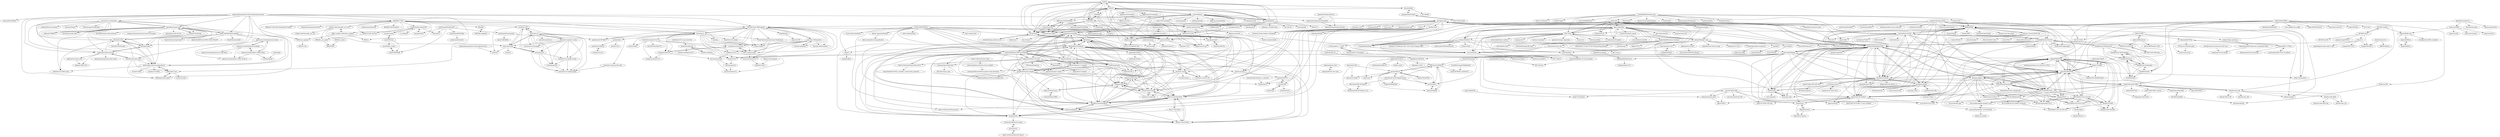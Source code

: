 digraph G {
"tcltk/tk" -> "tcltk/tcl"
"tcltk/tk" -> "tcltk/tklib"
"tcltk/tk" -> "tcltk/tcllib"
"tcltk/tk" -> "andreas-kupries/critcl"
"tcltk/tk" -> "tclssg/tclssg"
"tcltk/tk" -> "ActiveState/teapot"
"tcltk/tk" -> "tcltk/thread"
"tcltk/tk" -> "flightaware/Tcl-bounties"
"tcltk/tk" -> "petasis/tkdnd"
"tcltk/tk" -> "auriocus/VecTcl"
"tcltk/tk" -> "ray2501/Tcl-Related-Link"
"tcltk/tk" -> "flightaware/cpptcl"
"rochus-keller/Oberon" -> "bbcb/bbcp"
"rochus-keller/Oberon" -> "andreaspirklbauer/Oberon-extended"
"rochus-keller/Oberon" -> "kekcleader/FreeOberon"
"rochus-keller/Oberon" -> "oberon-lang/specification"
"rochus-keller/Oberon" -> "BlackBoxCenter/blackbox"
"rochus-keller/Oberon" -> "rochus-keller/Smalltalk" ["e"=1]
"rochus-keller/Oberon" -> "vladfolts/oberonjs"
"rochus-keller/Oberon" -> "vishapoberon/compiler"
"rochus-keller/Oberon" -> "rochus-keller/LjTools" ["e"=1]
"rochus-keller/Oberon" -> "aixp/O7"
"rochus-keller/Oberon" -> "redstar/m2lang"
"rochus-keller/Oberon" -> "pdewacht/oberon-risc-emu"
"rochus-keller/Oberon" -> "k-john-gough/gpcp"
"rochus-keller/Oberon" -> "AntKrotov/oberon-07-compiler"
"rochus-keller/Oberon" -> "rochus-keller/Luon"
"simh/simh" -> "open-simh/simh"
"simh/simh" -> "PDP-10/its"
"simh/simh" -> "DoctorWkt/pdp7-unix"
"simh/simh" -> "TomHarte/CLK" ["e"=1]
"simh/simh" -> "j-hoppe/BlinkenBone"
"simh/simh" -> "rricharz/Tek4010"
"simh/simh" -> "EtchedPixels/FUZIX"
"simh/simh" -> "z88dk/z88dk"
"simh/simh" -> "lenticularis39/axpbox"
"simh/simh" -> "rcornwell/sims"
"simh/simh" -> "dspinellis/unix-history-repo" ["e"=1]
"simh/simh" -> "cc65/cc65" ["e"=1]
"simh/simh" -> "ghaerr/elks" ["e"=1]
"simh/simh" -> "MockbaTheBorg/RunCPM"
"simh/simh" -> "SDL-Hercules-390/hyperion"
"rsanchovilla/SimH_cpanel" -> "rcornwell/sims"
"rsanchovilla/SimH_cpanel" -> "rcornwell/microsim360"
"rricharz/Tek4010" -> "rricharz/pidp11-2.11bsd"
"rricharz/Tek4010" -> "jonbstanley/Tek405xEmulator"
"rricharz/Tek4010" -> "j-hoppe/BlinkenBone"
"rricharz/Tek4010" -> "rricharz/Tu56"
"rricharz/Tek4010" -> "obsolescence/pidp11"
"rricharz/Tek4010" -> "open-simh/simh"
"rricharz/Tek4010" -> "obsolescence/pidp10"
"rricharz/Tek4010" -> "rcornwell/sims"
"rricharz/Tek4010" -> "prirun/p50em"
"rricharz/Tek4010" -> "udo-munk/z80pack"
"rricharz/Tek4010" -> "mmcgraw74/Tektronix-4051-4052-4054-Program-Files"
"superzazu/8080" -> "superzazu/invaders"
"superzazu/8080" -> "begoon/i8080-core"
"superzazu/8080" -> "superzazu/6502"
"superzazu/8080" -> "superzazu/z80"
"azac/cobol-on-wheelchair" -> "IonicaBizau/node-cobol"
"azac/cobol-on-wheelchair" -> "ThePrimeagen/CHADstack" ["e"=1]
"azac/cobol-on-wheelchair" -> "ajlopez/CobolScript"
"azac/cobol-on-wheelchair" -> "neopragma/cobol-unit-test"
"azac/cobol-on-wheelchair" -> "OpenCobolIDE/OpenCobolIDE"
"azac/cobol-on-wheelchair" -> "mapmeld/fortran-machine" ["e"=1]
"azac/cobol-on-wheelchair" -> "IonicaBizau/node.cobol"
"azac/cobol-on-wheelchair" -> "Apress/beg-cobol-for-programmers"
"azac/cobol-on-wheelchair" -> "jiuweigui/cobol"
"azac/cobol-on-wheelchair" -> "addinall/COBWEB"
"azac/cobol-on-wheelchair" -> "minexew/Shrine" ["e"=1]
"leomil72/LM80C" -> "jblang/TMS9918A"
"leomil72/LM80C" -> "wwarthen/RomWBW"
"leomil72/LM80C" -> "MatthewWCook/Z80Project"
"skiselev/easy_z80" -> "skiselev/zeta_sbc"
"skiselev/easy_z80" -> "skiselev/Z80-512K"
"skiselev/easy_z80" -> "skiselev/omega" ["e"=1]
"skiselev/easy_z80" -> "skiselev/radio-86rk"
"skiselev/easy_z80" -> "skiselev/tiny_z80"
"skiselev/easy_z80" -> "wwarthen/RomWBW"
"skiselev/easy_z80" -> "jblang/TMS9918A"
"skiselev/easy_z80" -> "SuperFabius/Z80-MBC2"
"tcltk/tcl" -> "tcltk/tk"
"tcltk/tcl" -> "tcltk/tcllib"
"tcltk/tcl" -> "msteveb/jimtcl"
"tcltk/tcl" -> "ActiveState/tdk"
"tcltk/tcl" -> "tcltk/tklib"
"tcltk/tcl" -> "flightaware/Tcl-bounties"
"tcltk/tcl" -> "zserge/partcl"
"tcltk/tcl" -> "ActiveState/teapot"
"tcltk/tcl" -> "andreas-kupries/critcl"
"tcltk/tcl" -> "flightaware/cpptcl"
"tcltk/tcl" -> "tclssg/tclssg"
"tcltk/tcl" -> "flightaware/tclreadline"
"tcltk/tcl" -> "Dash-OS/tcl-modules"
"tcltk/tcl" -> "flightaware/TclProDebug"
"tcltk/tcl" -> "auriocus/VecTcl"
"OpenCobolIDE/OpenCobolIDE" -> "Martinfx/Cobol"
"OpenCobolIDE/OpenCobolIDE" -> "Apress/beg-cobol-for-programmers"
"OpenCobolIDE/OpenCobolIDE" -> "IonicaBizau/node-cobol"
"OpenCobolIDE/OpenCobolIDE" -> "TypeCobolTeam/TypeCobol"
"OpenCobolIDE/OpenCobolIDE" -> "opensourcecobol/opensource-cobol"
"OpenCobolIDE/OpenCobolIDE" -> "OpenCobolIDE/GnuCOBOL-Win32-MinGW"
"OpenCobolIDE/OpenCobolIDE" -> "HackEdit/pyhackedit"
"mvslovers/brexx370" -> "wfjm/herc-tools"
"wduquette/molt" -> "cbiffle/remolt"
"flightaware/cpptcl" -> "ray2501/Tcl-Related-Link"
"flightaware/cpptcl" -> "RubyLane/rl_json"
"1801BM1/cpu11" -> "1801BM1/k1801"
"1801BM1/cpu11" -> "1801BM1/vm80a"
"1801BM1/cpu11" -> "wfjm/w11"
"1801BM1/cpu11" -> "j-hoppe/MACRO11"
"1801BM1/cpu11" -> "purplesyringa/PDPy11"
"opensourcecobol/opensource-cobol" -> "opensourcecobol/Open-COBOL-ESQL-4j"
"opensourcecobol/opensource-cobol" -> "opensourcecobol/opensourcecobol4j"
"opensourcecobol/opensource-cobol" -> "opensourcecobol/Open-COBOL-ESQL"
"hercules-390/hyperion" -> "rbowler/spinhawk"
"hercules-390/hyperion" -> "SDL-Hercules-390/hyperion"
"hercules-390/hyperion" -> "mvslovers/brexx370"
"hercules-390/hyperion" -> "s390guy/SATK"
"hercules-390/hyperion" -> "Hercules-Aethra/aethra"
"hercules-390/hyperion" -> "MVS-sysgen/sysgen"
"hercules-390/hyperion" -> "s390guy/vm370"
"hercules-390/hyperion" -> "racingmars/virtual1403"
"zowe/zowe-cli" -> "zowe/imperative"
"zowe/zowe-cli" -> "zowe/community"
"zowe/zowe-cli" -> "zowe/zowe-cli-sample-plugin"
"zowe/zowe-cli" -> "zowe/zowe-explorer-vscode"
"zowe/zowe-cli" -> "zowe/docs-site"
"zowe/zowe-cli" -> "zowe/zowe-client-python-sdk"
"zowe/zowe-cli" -> "zowe/api-layer"
"zowe/zowe-cli" -> "zowe/zowe-cli-ftp-plugin"
"zowe/zowe-cli" -> "zowe/zowe-cli-sample-scripts"
"zowe/zowe-cli" -> "zowe/zowe.github.io"
"IBM/kubernetes-cobol" -> "IBM/cobol-is-fun"
"zowe/zowe-explorer-vscode" -> "zowe/zowe-cli"
"zowe/zowe-explorer-vscode" -> "zowe/imperative"
"zowe/zowe-explorer-vscode" -> "zowe/zowe-cli-sample-scripts"
"zowe/zowe-explorer-vscode" -> "zowe/zowe-cli-sample-plugin"
"zowe/zowe-explorer-vscode" -> "zowe/api-layer"
"zowe/zowe-explorer-vscode" -> "zowe/community"
"zowe/zowe-explorer-vscode" -> "zowe/docs-site"
"zowe/zowe-explorer-vscode" -> "zowe/zowe-cli-ftp-plugin"
"1801BM1/vm80a" -> "1801BM1/cpu11"
"1801BM1/vm80a" -> "begoon/i8080-core"
"msteveb/jimtcl" -> "zserge/partcl"
"msteveb/jimtcl" -> "tcltk/tcllib"
"msteveb/jimtcl" -> "tcltk/tcl"
"msteveb/jimtcl" -> "tclssg/tclssg"
"msteveb/jimtcl" -> "andreas-kupries/critcl"
"msteveb/jimtcl" -> "Dash-OS/tcl-modules"
"msteveb/jimtcl" -> "flightaware/speedtables"
"msteveb/jimtcl" -> "davidgiven/ack"
"msteveb/jimtcl" -> "auriocus/VecTcl"
"msteveb/jimtcl" -> "ActiveState/teapot"
"msteveb/jimtcl" -> "RubyLane/rl_json"
"msteveb/jimtcl" -> "jtcl-project/jtcl"
"msteveb/jimtcl" -> "wduquette/molt"
"msteveb/jimtcl" -> "dbohdan/jimhttp"
"msteveb/jimtcl" -> "apnadkarni/ruff"
"gdevic/A-Z80" -> "gdevic/Z80Explorer"
"gdevic/A-Z80" -> "Obijuan/Z80-FPGA"
"gdevic/A-Z80" -> "wwarthen/RomWBW"
"gdevic/A-Z80" -> "mikestir/fpga-spectrum"
"gdevic/A-Z80" -> "hutch31/tv80"
"congdm/Patchouli-Compiler" -> "Oleg-N-Cher/OfrontPlus"
"congdm/Patchouli-Compiler" -> "Oleg-N-Cher/CPfront"
"congdm/Patchouli-Compiler" -> "Vostok-space/vostok"
"congdm/Patchouli-Compiler" -> "AntKrotov/oberon-07-compiler"
"congdm/Patchouli-Compiler" -> "Spirit-of-Oberon/oo2c"
"congdm/Patchouli-Compiler" -> "BlackBoxCenter/blackbox"
"congdm/Patchouli-Compiler" -> "jtempl/ofront"
"congdm/Patchouli-Compiler" -> "andreaspirklbauer/Oberon-building-tools"
"brouhaha/cpm22" -> "davidgiven/cpmish"
"brouhaha/cpm22" -> "TomHarte/CP-M-for-OS-X"
"brouhaha/cpm22" -> "ivanizag/iz-cpm"
"brouhaha/cpm22" -> "jhallen/cpm"
"davidgiven/cpmish" -> "MockbaTheBorg/RunCPM"
"davidgiven/cpmish" -> "wwarthen/RomWBW"
"davidgiven/cpmish" -> "agn453/HI-TECH-Z80-C"
"davidgiven/cpmish" -> "davidgiven/cpm65"
"davidgiven/cpmish" -> "brouhaha/cpm22"
"davidgiven/cpmish" -> "jhallen/cpm"
"davidgiven/cpmish" -> "davidgiven/ack"
"davidgiven/cpmish" -> "MiguelVis/te"
"davidgiven/cpmish" -> "jblang/bbcbasic-z80"
"davidgiven/cpmish" -> "ivanizag/iz-cpm"
"davidgiven/cpmish" -> "hperaza/ZSM4"
"davidgiven/cpmish" -> "EtchedPixels/FUZIX"
"davidgiven/cpmish" -> "feilipu/NASCOM_BASIC_4.7"
"davidgiven/cpmish" -> "z88dk/z88dk"
"davidgiven/cpmish" -> "SuperFabius/Z80-MBC2"
"lisper/emulator-sun-2" -> "philpem/freebee"
"lisper/emulator-sun-2" -> "prirun/p50em"
"zowe/community" -> "zowe/zac"
"zowe/community" -> "zowe/docs-site"
"zowe/community" -> "zowe/zowe-cli"
"zowe/community" -> "zowe/zss"
"zowe/community" -> "zowe/api-layer"
"auriocus/VecTcl" -> "flightaware/tcl.gd"
"auriocus/VecTcl" -> "auriocus/ukaz"
"auriocus/VecTcl" -> "tclssg/tclssg"
"auriocus/VecTcl" -> "ambaker1/Tin"
"feilipu/yaz180" -> "obiwanjacobi/Zalt"
"udo-munk/z80pack" -> "agn453/HI-TECH-Z80-C"
"udo-munk/z80pack" -> "thehighnibble/firmware"
"udo-munk/z80pack" -> "MockbaTheBorg/RunCPM"
"udo-munk/z80pack" -> "EtchedPixels/EmulatorKit"
"udo-munk/z80pack" -> "ogdenpm/intel80tools"
"udo-munk/z80pack" -> "Laci1953/RTM-Z80"
"udo-munk/z80pack" -> "jhallen/cpm"
"udo-munk/z80pack" -> "MiguelVis/te"
"udo-munk/z80pack" -> "codesmythe/zmtx-zmrx"
"udo-munk/z80pack" -> "TimothyPMann/xtrs"
"udo-munk/z80pack" -> "jblang/TMS9918A"
"udo-munk/z80pack" -> "RC2014Z80/RC2014"
"udo-munk/z80pack" -> "Laci1953/RC2014-CPM"
"hrvach/fpg1" -> "hrvach/EDSAC"
"openmainframeproject/tac" -> "openmainframeproject/foundation"
"openmainframeproject/tac" -> "openmainframeproject/artwork"
"SuperFabius/Z80-MBC2" -> "eprive/Z80-MBC3"
"SuperFabius/Z80-MBC2" -> "wwarthen/RomWBW"
"SuperFabius/Z80-MBC2" -> "SuperFabius/Z80-MBC"
"SuperFabius/Z80-MBC2" -> "agn453/Z80-MBC2-master"
"SuperFabius/Z80-MBC2" -> "michalin/ZX2020"
"SuperFabius/Z80-MBC2" -> "RC2014Z80/picoterm"
"SuperFabius/Z80-MBC2" -> "agn453/HI-TECH-Z80-C"
"SuperFabius/Z80-MBC2" -> "RC2014Z80/RC2014"
"SuperFabius/Z80-MBC2" -> "skiselev/easy_z80"
"SuperFabius/Z80-MBC2" -> "SupraJames/z80-mbc2"
"pdewacht/oberon-risc-emu" -> "andreaspirklbauer/Oberon-extended"
"pdewacht/oberon-risc-emu" -> "pdewacht/project-norebo"
"pdewacht/oberon-risc-emu" -> "bbcb/bbcp"
"pdewacht/oberon-risc-emu" -> "schierlm/OberonEmulator"
"pdewacht/oberon-risc-emu" -> "vishapoberon/compiler"
"pdewacht/oberon-risc-emu" -> "vladfolts/oberonjs"
"pdewacht/oberon-risc-emu" -> "congdm/Patchouli-Compiler"
"pdewacht/oberon-risc-emu" -> "BlackBoxCenter/blackbox"
"pdewacht/oberon-risc-emu" -> "fzipp/oberon"
"pdewacht/oberon-risc-emu" -> "kekcleader/FreeOberon"
"pdewacht/oberon-risc-emu" -> "Spirit-of-Oberon/ProjectOberon2013"
"pdewacht/oberon-risc-emu" -> "MGreim/ultiboberon"
"pdewacht/oberon-risc-emu" -> "jtempl/ofront"
"pdewacht/oberon-risc-emu" -> "Spivoxity/obc-3"
"pdewacht/oberon-risc-emu" -> "adimetrius/Herschel"
"EtchedPixels/EmulatorKit" -> "wwarthen/RomWBW"
"EtchedPixels/EmulatorKit" -> "electrified/rc2014-82c55-ide"
"EtchedPixels/EmulatorKit" -> "jblang/TMS9918A"
"EtchedPixels/EmulatorKit" -> "RC2014Z80/RC2014"
"EtchedPixels/EmulatorKit" -> "Laci1953/RC2014-CPM"
"EtchedPixels/EmulatorKit" -> "jblang/z80ctrl"
"EtchedPixels/EmulatorKit" -> "EtchedPixels/Fuzix-Compiler-Kit"
"EtchedPixels/EmulatorKit" -> "ancientcomputing/rc2014"
"EtchedPixels/EmulatorKit" -> "codesmythe/zmtx-zmrx"
"electrified/rc2014-82c55-ide" -> "skiselev/flock"
"jblang/TMS9918A" -> "jblang/SN76489"
"jblang/TMS9918A" -> "electrified/rc2014-ym2149"
"jblang/TMS9918A" -> "RC2014Z80/RC2014"
"jblang/TMS9918A" -> "jblang/z80ctrl"
"jblang/TMS9918A" -> "ancientcomputing/rc2014"
"jblang/TMS9918A" -> "wwarthen/RomWBW"
"jblang/TMS9918A" -> "EtchedPixels/EmulatorKit"
"jblang/TMS9918A" -> "jblang/GameController"
"jblang/TMS9918A" -> "electrified/rc2014-82c55-ide"
"jblang/TMS9918A" -> "dinoboards/yellow-msx-series-for-rc2014"
"jblang/TMS9918A" -> "maccasoft/propeller-graphics-card"
"jblang/TMS9918A" -> "leomil72/LM80C"
"jblang/TMS9918A" -> "electrified/rc2014-ds1302-rtc"
"level44/design-patterns-in-tcl" -> "tclssg/tclssg"
"apuder/TRS-IO" -> "apuder/PocketTRS"
"apuder/TRS-IO" -> "TJBChris/FreHDDisk"
"apuder/TRS-IO" -> "veco/FreHDv1"
"apuder/TRS-IO" -> "pski/trsnic"
"apuder/TRS-IO" -> "calphool/TRS80MXS"
"apuder/TRS-IO" -> "misterblack1/trs80-diagnosticrom"
"apuder/TRS-IO" -> "hallorant/bigmit"
"apuder/TRS-IO" -> "qbarnes/cw2dmk"
"redstar/m2lang" -> "trijezdci/MOTTO"
"redstar/m2lang" -> "dvdagaev/Mob"
"rricharz/pidp11-2.11bsd" -> "chasecovello/211bsd-pidp11"
"excelsior-oss/xds" -> "excelsior-oss/xds-2.60"
"excelsior-oss/xds" -> "dvdagaev/Mob"
"excelsior-oss/xds" -> "adimetrius/Herschel"
"excelsior-oss/xds" -> "Vostok-space/vostok"
"excelsior-oss/xds" -> "bbcb/bbcp"
"excelsior-oss/xds" -> "excelsior-oss/xds-ide"
"excelsior-oss/xds" -> "m2sf/m2sharp"
"zowe/api-layer" -> "zowe/imperative"
"zowe/api-layer" -> "zowe/community"
"zowe/api-layer" -> "zowe/zowe-cli-sample-plugin"
"zowe/api-layer" -> "zowe/zowe-cli-sample-scripts"
"jiuweigui/cobol" -> "Martinfx/Cobol"
"jiuweigui/cobol" -> "neopragma/cobol-unit-test"
"jiuweigui/cobol" -> "Apress/beg-cobol-for-programmers"
"maccasoft/propeller-vt100-terminal" -> "maccasoft/propeller-graphics-card"
"maccasoft/propeller-vt100-terminal" -> "feilipu/ux_module"
"IBM/dbb" -> "IBM/dbb-zappbuild"
"Spirit-of-Oberon/ProjectOberon2013" -> "andreaspirklbauer/Oberon-extended"
"Spirit-of-Oberon/ProjectOberon2013" -> "GunterMueller/N.Wirth_Compiler_Construction_Archived"
"puremourning/TclProDebug" -> "RubyLane/parse_args"
"trijezdci/MOCKA" -> "trijezdci/m2cc"
"hacksomeheavymetal/zOS" -> "ayoul3/cicspwn"
"hacksomeheavymetal/zOS" -> "lnlyssg/zos"
"hacksomeheavymetal/zOS" -> "IBM/zos-tools-and-toys"
"hacksomeheavymetal/zOS" -> "v-p-b/bigiron"
"hacksomeheavymetal/zOS" -> "sensepost/birp"
"PerryWerneck/pw3270" -> "PerryWerneck/lib3270"
"PerryWerneck/pw3270" -> "racingmars/go3270"
"PerryWerneck/pw3270" -> "racingmars/proxy3270"
"PerryWerneck/pw3270" -> "moshix/zlinux"
"PerryWerneck/pw3270" -> "MVS-sysgen/sysgen"
"PerryWerneck/pw3270" -> "racingmars/virtual1403"
"ActiveState/teapot" -> "ActiveState/tdk"
"ActiveState/teapot" -> "ecky-l/tloona"
"ActiveState/teapot" -> "flightaware/TclProDebug"
"schierlm/OberonEmulator" -> "BlackBoxCenter/blackbox"
"schierlm/OberonEmulator" -> "MGreim/riscpas_repo"
"FPGAwars/Collection-Jedi" -> "cavearr/icecrystal"
"lowobservable/coax" -> "moshix/UTS"
"lowobservable/coax" -> "lowobservable/oec"
"lowobservable/coax" -> "lowobservable/pytn3270"
"GunterMueller/OBNC" -> "Spirit-of-Oberon/oo2c"
"Spirit-of-Oberon/Oberon07akron1" -> "dcwbrown/O7"
"lboasso/oberonc" -> "jtempl/ofront"
"lboasso/oberonc" -> "andreaspirklbauer/Oberon-extended"
"lboasso/oberonc" -> "bbcb/bbcp"
"lboasso/oberonc" -> "AntKrotov/oberon-07-compiler"
"lboasso/oberonc" -> "vishapoberon/compiler"
"lboasso/oberonc" -> "congdm/Patchouli-Compiler"
"lboasso/oberonc" -> "k-john-gough/gpcp"
"lboasso/oberonc" -> "kekcleader/FreeOberon"
"lboasso/oberonc" -> "Oleg-N-Cher/CPfront"
"lboasso/oberonc" -> "Oleg-N-Cher/OfrontPlus"
"lboasso/oberonc" -> "Vostok-space/vostok"
"lboasso/oberonc" -> "BlackBoxCenter/blackbox"
"lboasso/oberonc" -> "fzipp/oberon"
"IBM/zos-tools-and-toys" -> "IBM/ibm_zos_zosmf"
"GunterMueller/Modula-2_Libraries" -> "trijezdci/m2cc"
"AntKrotov/oberon-07-compiler" -> "congdm/Patchouli-Compiler"
"AntKrotov/oberon-07-compiler" -> "Vostok-space/vostok"
"ActiveState/tdk" -> "ActiveState/teapot"
"ActiveState/tdk" -> "flightaware/TclProDebug"
"ActiveState/tdk" -> "tclssg/tclssg"
"maccasoft/propeller-graphics-card" -> "maccasoft/propeller-vt100-terminal"
"maccasoft/propeller-graphics-card" -> "electrified/rc2014-ym2149"
"jblang/SN76489" -> "jblang/GameController"
"jblang/SN76489" -> "electrified/rc2014-ym2149"
"jblang/SN76489" -> "electrified/rc2014-ds1302-rtc"
"jblang/SN76489" -> "jblang/TMS9918A"
"thehighnibble/firmware" -> "thehighnibble/vt132"
"openmainframeproject-internship/resources" -> "zowe/zac"
"lowobservable/oec" -> "lowobservable/coax"
"lowobservable/oec" -> "moshix/UTS"
"moshix/kicks" -> "moshix/mvs38dasm"
"moshix/kicks" -> "moshix/vsam"
"moshix/mvs38dasm" -> "moshix/osvs2src"
"wfjm/mvs38j-langtest" -> "wfjm/herc-tools"
"apnadkarni/ruff" -> "mittelmark/DGTcl"
"jblang/z80ctrl" -> "jblang/SN76489"
"jblang/z80ctrl" -> "electrified/rc2014-ds1302-rtc"
"jblang/z80ctrl" -> "ancientcomputing/rc2014"
"jblang/z80ctrl" -> "jblang/GameController"
"jblang/z80ctrl" -> "jblang/TMS9918A"
"jblang/z80ctrl" -> "electrified/rc2014-82c55-ide"
"flightaware/scotty" -> "andreas-kupries/kettle"
"flightaware/scotty" -> "flightaware/tcl.gd"
"devhawala/mecaff" -> "devhawala/nicof"
"devhawala/mecaff" -> "devhawala/emx370"
"TimothyPMann/xtrs" -> "TJBChris/FreHDDisk"
"TimothyPMann/xtrs" -> "veco/FreHDv1"
"zowe/docs-site" -> "zowe/community"
"zowe/docs-site" -> "zowe/zac"
"zowe/docs-site" -> "zowe/zowe-cli"
"zowe/docs-site" -> "zowe/api-layer"
"kekcleader/oberon" -> "kekcleader/Karax"
"kekcleader/oberon" -> "adimetrius/Herschel"
"jblang/GameController" -> "jblang/SN76489"
"devhawala/nicof" -> "devhawala/emx370"
"zowe/zowe-cli-sample-scripts" -> "zowe/zowe-cli-sample-plugin"
"zowe/zowe-cli-sample-scripts" -> "zowe/imperative"
"zowe/zowe-cli-ftp-plugin" -> "zowe/zowe-cli-sample-plugin"
"zowe/imperative" -> "zowe/zowe-cli-sample-plugin"
"tcltk/thread" -> "tcltk/itcl"
"pmgagne/tkinterdnd2" -> "Eliav2/tkinterdnd2"
"pmgagne/tkinterdnd2" -> "petasis/tkdnd"
"dbohdan/sqawk" -> "tobimensch/termsql"
"dbohdan/sqawk" -> "tclssg/tclssg"
"MiguelVis/te" -> "MiguelVis/mescc"
"MiguelVis/te" -> "agn453/HI-TECH-Z80-C"
"MiguelVis/te" -> "MiguelVis/samarux"
"openmainframeproject/cobol-programming-course" -> "IonicaBizau/node-cobol"
"openmainframeproject/cobol-programming-course" -> "IBM/IBM-Z-zOS"
"openmainframeproject/cobol-programming-course" -> "IBM/cobol-is-fun"
"openmainframeproject/cobol-programming-course" -> "IBM/kubernetes-cobol"
"openmainframeproject/cobol-programming-course" -> "OpenCobolIDE/OpenCobolIDE"
"openmainframeproject/cobol-programming-course" -> "azac/cobol-on-wheelchair"
"openmainframeproject/cobol-programming-course" -> "Apress/beg-cobol-for-programmers"
"openmainframeproject/cobol-programming-course" -> "loveOSS/awesome-cobol"
"openmainframeproject/cobol-programming-course" -> "SDL-Hercules-390/hyperion"
"openmainframeproject/cobol-programming-course" -> "jiuweigui/cobol"
"openmainframeproject/cobol-programming-course" -> "microsoft/GW-BASIC" ["e"=1]
"openmainframeproject/cobol-programming-course" -> "neopragma/cobol-unit-test"
"openmainframeproject/cobol-programming-course" -> "Martinfx/Cobol"
"openmainframeproject/cobol-programming-course" -> "moshix/mvs"
"openmainframeproject/cobol-programming-course" -> "openmainframeproject/foundation"
"tobimensch/termsql" -> "dbohdan/sqawk"
"IBM/cobol-is-fun" -> "Apress/beg-cobol-for-programmers"
"IBM/cobol-is-fun" -> "IBM/kubernetes-cobol"
"IBM/cobol-is-fun" -> "exercism/cobol"
"Obijuan/RISC-V-FPGA" -> "Obijuan/Z80-FPGA"
"Obijuan/RISC-V-FPGA" -> "myTeachingURJC/2019-20-LAB-AO"
"Obijuan/RISC-V-FPGA" -> "Obijuan/nand2tetris-icestudio"
"opensourcecobol/opensourcecobol4j" -> "opensourcecobol/opensource-cobol"
"opensourcecobol/opensourcecobol4j" -> "opensourcecobol/Open-COBOL-ESQL-4j"
"opensourcecobol/opensourcecobol4j" -> "opensourcecobol/Open-COBOL-ESQL"
"opensourcecobol/opensourcecobol4j" -> "opensourcecobol/opensource-cobol-devel"
"andreas-kupries/critcl" -> "flightaware/tcl.gd"
"andreas-kupries/critcl" -> "auriocus/VecTcl"
"andreas-kupries/critcl" -> "flightaware/scotty"
"ansible-collections/ibm_zos_core" -> "ansible-collections/ibm_zos_ims"
"ansible-collections/ibm_zos_core" -> "IBM/z_ansible_collections_samples"
"ansible-collections/ibm_zos_core" -> "IBM/ibm_zos_zosmf"
"ansible-collections/ibm_zos_core" -> "zowe/community"
"BlackBoxCenter/blackbox" -> "Oleg-N-Cher/CPfront"
"BlackBoxCenter/blackbox" -> "Oleg-N-Cher/OfrontPlus"
"BlackBoxCenter/blackbox" -> "bbcb/bbcp"
"BlackBoxCenter/blackbox" -> "k-john-gough/gpcp"
"BlackBoxCenter/blackbox" -> "Spirit-of-Oberon/wirth-personal"
"BlackBoxCenter/blackbox" -> "dvdagaev/Mob"
"BlackBoxCenter/blackbox" -> "adimetrius/Herschel"
"agn453/HI-TECH-Z80-C" -> "MiguelVis/mescc"
"agn453/HI-TECH-Z80-C" -> "MiguelVis/te"
"agn453/HI-TECH-Z80-C" -> "hperaza/ZSM4"
"agn453/HI-TECH-Z80-C" -> "wwarthen/RomWBW"
"agn453/HI-TECH-Z80-C" -> "agn453/ZXCC"
"agn453/HI-TECH-Z80-C" -> "agn453/HI-TECH-Z80-C-Cross-Compiler"
"agn453/HI-TECH-Z80-C" -> "Laci1953/RC2014-CPM"
"agn453/HI-TECH-Z80-C" -> "agn453/UNZIP-CPM-Z80"
"MiguelVis/mescc" -> "MiguelVis/te"
"MiguelVis/mescc" -> "MiguelVis/samarux"
"ivanizag/iz-cpm" -> "jhallen/cpm"
"EtchedPixels/FUZIX" -> "ghaerr/elks" ["e"=1]
"EtchedPixels/FUZIX" -> "wwarthen/RomWBW"
"EtchedPixels/FUZIX" -> "z88dk/z88dk"
"EtchedPixels/FUZIX" -> "davidgiven/cpmish"
"EtchedPixels/FUZIX" -> "MockbaTheBorg/RunCPM"
"EtchedPixels/FUZIX" -> "davidgiven/FUZIX"
"EtchedPixels/FUZIX" -> "RC2014Z80/RC2014"
"EtchedPixels/FUZIX" -> "EtchedPixels/EmulatorKit"
"EtchedPixels/FUZIX" -> "Zeal8bit/Zeal-8-bit-OS"
"EtchedPixels/FUZIX" -> "fdivitto/FabGL" ["e"=1]
"EtchedPixels/FUZIX" -> "davidgiven/ack"
"EtchedPixels/FUZIX" -> "chettrick/uzics"
"EtchedPixels/FUZIX" -> "agn453/HI-TECH-Z80-C"
"EtchedPixels/FUZIX" -> "cc65/cc65" ["e"=1]
"EtchedPixels/FUZIX" -> "skiselev/omega" ["e"=1]
"gdevic/Z80Explorer" -> "gdevic/Z80Explorer_Z80"
"gdevic/Z80Explorer" -> "gdevic/A-Z80"
"gdevic/Z80Explorer" -> "Z80-Retro/2063-Z80"
"xantronix/tanzer" -> "ianka/mustache.tcl"
"xantronix/tanzer" -> "auriocus/ukaz"
"neopragma/cobol-unit-test" -> "gbeine/COBOLUnit"
"neopragma/cobol-unit-test" -> "loveOSS/awesome-cobol"
"neopragma/cobol-unit-test" -> "Martinfx/Cobol"
"neopragma/cobol-unit-test" -> "openmainframeproject/cobol-check"
"neopragma/cobol-unit-test" -> "spgennard/vscode_cobol"
"neopragma/cobol-unit-test" -> "jiuweigui/cobol"
"prirun/p50em" -> "larsbrinkhoff/pdp10-its-disassembler"
"lenticularis39/axpbox" -> "gdwnldsKSC/es40"
"lenticularis39/axpbox" -> "JonathanBelanger/DECaxp"
"lenticularis39/axpbox" -> "open-simh/simh"
"andrastantos/cray-sim" -> "kej715/ack"
"andrastantos/cray-sim" -> "moshix/UTS"
"andrastantos/cray-sim" -> "prirun/p50em"
"FuzzyMainframes/Awesome-Mainframes" -> "s390guy/SATK"
"FuzzyMainframes/Awesome-Mainframes" -> "mvslovers/brexx370"
"agn453/Z80-MBC2-master" -> "SupraJames/z80-mbc2"
"skiselev/radio-86rk" -> "skiselev/radio-86rk-rom"
"skiselev/radio-86rk" -> "skiselev/zeta_sbc"
"apuder/PocketTRS" -> "apuder/TRS-IO"
"philpem/freebee" -> "lisper/emulator-sun-2"
"IBM/dbb-zappbuild" -> "IBM/dbb"
"openmainframeproject/foundation" -> "openmainframeproject/artwork"
"RubyLane/rl_json" -> "flightaware/tcl.gd"
"RubyLane/rl_json" -> "flightaware/cpptcl"
"RubyLane/rl_json" -> "apnadkarni/ruff"
"Obijuan/Z80-FPGA" -> "cavearr/icecrystal"
"Obijuan/Z80-FPGA" -> "Obijuan/RISC-V-FPGA"
"Obijuan/Z80-FPGA" -> "FPGAwars/Collection-Jedi"
"tclssg/tclssg" -> "auriocus/VecTcl"
"tclssg/tclssg" -> "level44/design-patterns-in-tcl"
"tclssg/tclssg" -> "tobijk/caius"
"tclssg/tclssg" -> "apnadkarni/ruff"
"IBM/z_ansible_collections_samples" -> "IBM/zoau-samples"
"IBM/z_ansible_collections_samples" -> "ansible-collections/ibm_zos_core"
"IBM/z_ansible_collections_samples" -> "IBM/tnz"
"solbjorg/oberon-riscv" -> "solbjorg/oberon-riscv-emu"
"solbjorg/oberon-riscv" -> "pdewacht/project-norebo"
"anjennings/Tom80" -> "leomil72/LM80C"
"chasecovello/211bsd-pidp11" -> "rricharz/pidp11-2.11bsd"
"chasecovello/211bsd-pidp11" -> "obsolescence/pidp11"
"aixp/O7" -> "aixp/BlackBox"
"dvdagaev/Mob" -> "adimetrius/Herschel"
"dvdagaev/Mob" -> "Vostok-space/vostok"
"dvdagaev/Mob" -> "Spirit-of-Oberon/oo2c"
"adimetrius/Herschel" -> "dvdagaev/Mob"
"excelsior-oss/xds-2.60" -> "excelsior-oss/xds"
"sensepost/birp" -> "hacksomeheavymetal/zOS"
"myTeachingURJC/2019-20-LAB-AO" -> "Obijuan/RISC-V-FPGA"
"GrantMeStrength/TRS80gotek" -> "GmEsoft/TRS80_LSDOS631L"
"zigi/zigi" -> "s390guy/SATK"
"hperaza/RSX280" -> "mtdev79/z280emu"
"IBM/ibm_zos_zosmf" -> "IBM/zOSMF"
"hallorant/bigmit" -> "veco/FreHDv1"
"hallorant/bigmit" -> "TJBChris/FreHDDisk"
"zowe/zowe-client-python-sdk" -> "zowe/zowe-cli-sample-plugin"
"inmbolmie/5250_usb_converter" -> "lowobservable/coax"
"IBM/zoau-samples" -> "IBM/zos-util"
"solbjorg/oberon-riscv-emu" -> "solbjorg/oberon-riscv"
"c0pperdragon/ZX-Spectrum-Component-Video" -> "andykarpov/zx-ula-wxeda"
"petasis/tkdnd" -> "pmgagne/tkinterdnd2"
"petasis/tkdnd" -> "prs-de/ffidl"
"petasis/tkdnd" -> "ActiveState/teapot"
"vishapoberon/compiler" -> "BlackBoxCenter/blackbox"
"vishapoberon/compiler" -> "jtempl/ofront"
"vishapoberon/compiler" -> "kekcleader/FreeOberon"
"vishapoberon/compiler" -> "bbcb/bbcp"
"vishapoberon/compiler" -> "dvdagaev/Mob"
"vishapoberon/compiler" -> "Oleg-N-Cher/OfrontPlus"
"vishapoberon/compiler" -> "excelsior-oss/xds"
"vishapoberon/compiler" -> "Vostok-space/vostok"
"vishapoberon/compiler" -> "andreaspirklbauer/Oberon-extended"
"vishapoberon/compiler" -> "vladfolts/oberonjs"
"vishapoberon/compiler" -> "Spivoxity/obc-3"
"vishapoberon/compiler" -> "excelsior-oss/xds-2.60"
"vishapoberon/compiler" -> "k-john-gough/gpcp"
"vishapoberon/compiler" -> "pdewacht/oberon-risc-emu"
"vishapoberon/compiler" -> "lboasso/oberonc"
"larsbrinkhoff/terminal-simulator" -> "kidmirage/2-3-Scale-VT100-Terminal-Reproduction"
"larsbrinkhoff/terminal-simulator" -> "rcornwell/sims"
"larsbrinkhoff/terminal-simulator" -> "simh/simtools"
"larsbrinkhoff/terminal-simulator" -> "kgober/VT52"
"larsbrinkhoff/terminal-simulator" -> "j-hoppe/BlinkenBone"
"rbowler/spinhawk" -> "hercules-390/hyperion"
"Eliav2/tkinterdnd2" -> "pmgagne/tkinterdnd2"
"Laci1953/RTM-Z80" -> "mtdev79/z280emu"
"Laci1953/RTM-Z80" -> "Laci1953/RC2014-CPM"
"Laci1953/RTM-Z80" -> "agn453/UNZIP-CPM-Z80"
"Laci1953/RTM-Z80" -> "agn453/HI-TECH-Z80-C"
"Laci1953/RTM-Z80" -> "agn453/ZXCC"
"Laci1953/RTM-Z80" -> "jayacotton/inettools-z80"
"Laci1953/RTM-Z80" -> "codesmythe/zmtx-zmrx"
"ncb85/SmallC-85" -> "ogdenpm/intel80tools"
"davidgiven/ack" -> "davidgiven/cpmish"
"davidgiven/ack" -> "davidgiven/cowgol"
"davidgiven/ack" -> "tkchia/gcc-ia16" ["e"=1]
"davidgiven/ack" -> "vishapoberon/compiler"
"davidgiven/ack" -> "jhallen/cpm"
"davidgiven/ack" -> "lkundrak/dev86" ["e"=1]
"davidgiven/ack" -> "modula3/cm3"
"davidgiven/ack" -> "agn453/HI-TECH-Z80-C"
"davidgiven/ack" -> "dmsc/emu2" ["e"=1]
"davidgiven/ack" -> "ogdenpm/intel80tools"
"davidgiven/ack" -> "sblendorio/gorilla-cpm"
"davidgiven/ack" -> "trijezdci/MOCKA"
"davidgiven/ack" -> "z88dk/z88dk"
"davidgiven/ack" -> "drh/lcc" ["e"=1]
"davidgiven/ack" -> "MockbaTheBorg/RunCPM"
"Oleg-N-Cher/XDev" -> "Oleg-N-Cher/OfrontPlus"
"Oleg-N-Cher/XDev" -> "Oleg-N-Cher/CPfront"
"Oleg-N-Cher/XDev" -> "jtempl/ofront"
"oberon-lang/specification" -> "oberon-lang/oberon-lang.github.io"
"fzipp/oberon" -> "fzipp/oberon-compiler"
"pkimpel/retro-b5500" -> "retro-software/B5500-software"
"Z80-Retro/2063-Z80" -> "Z80-Retro/2063-Z80-cpm"
"zompiexx/wargames" -> "thehighnibble/firmware"
"lkesteloot/trs80" -> "RetroStack/TRS-80-Model-I-G-E1"
"lkesteloot/trs80" -> "apuder/TRS-IO"
"lkesteloot/trs80" -> "qbarnes/cw2dmk"
"s390guy/vm370" -> "devhawala/mecaff"
"s390guy/vm370" -> "devhawala/emx370"
"s390guy/vm370" -> "moshix/UTS"
"MVS-sysgen/sysgen" -> "racingmars/virtual1403"
"MVS-sysgen/sysgen" -> "mvslovers/brexx370"
"mridoni/gix" -> "mridoni/gixsql"
"TJBChris/FreHDDisk" -> "hallorant/bigmit"
"TJBChris/FreHDDisk" -> "GmEsoft/TRS80_LSDOS631L"
"TJBChris/FreHDDisk" -> "veco/FreHDv1"
"TJBChris/FreHDDisk" -> "apuder/TRS-IO"
"racingmars/go3270" -> "racingmars/proxy3270"
"racingmars/go3270" -> "racingmars/virtual1403"
"racingmars/go3270" -> "devhawala/mecaff"
"moshix/UTS" -> "devhawala/nicof"
"Project-Oberon/Source-Code" -> "andreaspirklbauer/Oberon-retro-compiler"
"veco/FreHDv1" -> "hallorant/bigmit"
"moshix/osvs2src" -> "moshix/mvs38dasm"
"IBM/ibm_zosmf" -> "IBM/zOSMF"
"andreaspirklbauer/Oberon-retro-compiler" -> "andreaspirklbauer/Oberon-generic-heap-allocation"
"larsbrinkhoff/awesome-cpus" -> "larsbrinkhoff/lbForth" ["e"=1]
"larsbrinkhoff/awesome-cpus" -> "floooh/chips" ["e"=1]
"larsbrinkhoff/awesome-cpus" -> "z88dk/z88dk"
"larsbrinkhoff/awesome-cpus" -> "TomHarte/CLK" ["e"=1]
"larsbrinkhoff/awesome-cpus" -> "simh/simh"
"larsbrinkhoff/awesome-cpus" -> "plasma-disassembler/plasma" ["e"=1]
"larsbrinkhoff/awesome-cpus" -> "intelxed/xed" ["e"=1]
"larsbrinkhoff/awesome-cpus" -> "PDP-10/its"
"larsbrinkhoff/awesome-cpus" -> "mntmn/amiga2000-gfxcard" ["e"=1]
"larsbrinkhoff/awesome-cpus" -> "EtchedPixels/FUZIX"
"larsbrinkhoff/awesome-cpus" -> "philburk/pforth" ["e"=1]
"larsbrinkhoff/awesome-cpus" -> "darklife/darkriscv" ["e"=1]
"larsbrinkhoff/awesome-cpus" -> "aolofsson/oh" ["e"=1]
"larsbrinkhoff/awesome-cpus" -> "Harvey-OS/harvey" ["e"=1]
"larsbrinkhoff/awesome-cpus" -> "yrp604/rappel" ["e"=1]
"jtempl/ofront" -> "dcwbrown/OBSOLETE-olang"
"jtempl/ofront" -> "Oleg-N-Cher/OfrontPlus"
"jtempl/ofront" -> "Oleg-N-Cher/CPfront"
"paulnank/nankervis-pdp10-js" -> "lisper/cpus-pdp8"
"open-simh/simh" -> "simh/simh"
"open-simh/simh" -> "open-simh/simtools"
"open-simh/simh" -> "rcornwell/sims"
"open-simh/simh" -> "lenticularis39/axpbox"
"open-simh/simh" -> "PDP-10/klh10"
"open-simh/simh" -> "PDP-10/its"
"open-simh/simh" -> "rsanchovilla/SimH_cpanel"
"open-simh/simh" -> "rricharz/Tek4010"
"open-simh/simh" -> "MockbaTheBorg/RunCPM"
"open-simh/simh" -> "DoctorWkt/pdp7-unix"
"open-simh/simh" -> "jaylogue/retro-fuse"
"open-simh/simh" -> "j-hoppe/BlinkenBone"
"open-simh/simh" -> "andrastantos/cray-sim"
"open-simh/simh" -> "larsbrinkhoff/terminal-simulator"
"open-simh/simh" -> "KS10FPGA/KS10FPGA"
"Zeal8bit/Zeal-8-bit-OS" -> "Zeal8bit/Zeal-WebEmulator"
"Zeal8bit/Zeal-8-bit-OS" -> "Zeal8bit/ZealFS"
"Zeal8bit/Zeal-8-bit-OS" -> "wwarthen/RomWBW"
"Zeal8bit/Zeal-8-bit-OS" -> "Zeal8bit/Zeal-Bootloader"
"Zeal8bit/Zeal-8-bit-OS" -> "z88dk/z88dk"
"Zeal8bit/Zeal-8-bit-OS" -> "EtchedPixels/FUZIX"
"Zeal8bit/Zeal-8-bit-OS" -> "TheByteAttic/AgonLight" ["e"=1]
"Zeal8bit/Zeal-8-bit-OS" -> "MockbaTheBorg/RunCPM"
"Zeal8bit/Zeal-8-bit-OS" -> "Z80-Retro/2063-Z80"
"Zeal8bit/Zeal-8-bit-OS" -> "jblang/bbcbasic-z80"
"Zeal8bit/Zeal-8-bit-OS" -> "solisted/z80sbc"
"Zeal8bit/Zeal-8-bit-OS" -> "davidgiven/cpmish"
"Zeal8bit/Zeal-8-bit-OS" -> "agn453/HI-TECH-Z80-C"
"Zeal8bit/Zeal-8-bit-OS" -> "MiguelVis/te"
"Zeal8bit/Zeal-8-bit-OS" -> "davidgiven/cpm65"
"kpmiller/emulator101" -> "superzazu/8080"
"kpmiller/emulator101" -> "herrecito/invaders"
"kpmiller/emulator101" -> "gianlucag/mos6502" ["e"=1]
"kpmiller/emulator101" -> "udo-munk/z80pack"
"loveOSS/awesome-cobol" -> "neopragma/cobol-unit-test"
"loveOSS/awesome-cobol" -> "IBM/cobol-is-fun"
"loveOSS/awesome-cobol" -> "Apress/beg-cobol-for-programmers"
"loveOSS/awesome-cobol" -> "IBM/kubernetes-cobol"
"loveOSS/awesome-cobol" -> "Martinfx/Cobol"
"zedsec390/NMAP" -> "ayoul3/Rexx_scripts"
"wwarthen/RomWBW" -> "RC2014Z80/RC2014"
"wwarthen/RomWBW" -> "agn453/HI-TECH-Z80-C"
"wwarthen/RomWBW" -> "EtchedPixels/EmulatorKit"
"wwarthen/RomWBW" -> "jblang/TMS9918A"
"wwarthen/RomWBW" -> "electrified/rc2014-ym2149"
"wwarthen/RomWBW" -> "MockbaTheBorg/RunCPM"
"wwarthen/RomWBW" -> "davidgiven/cpmish"
"wwarthen/RomWBW" -> "fbergama/pigfx"
"wwarthen/RomWBW" -> "z88dk/z88dk"
"wwarthen/RomWBW" -> "jblang/z80ctrl"
"wwarthen/RomWBW" -> "SuperFabius/Z80-MBC2"
"wwarthen/RomWBW" -> "leomil72/LM80C"
"wwarthen/RomWBW" -> "z00m128/sjasmplus" ["e"=1]
"wwarthen/RomWBW" -> "RC2014Z80/picoterm"
"wwarthen/RomWBW" -> "MatthewWCook/Z80Project"
"IonicaBizau/node-cobol" -> "ajlopez/CobolScript"
"IonicaBizau/node-cobol" -> "azac/cobol-on-wheelchair"
"IonicaBizau/node-cobol" -> "IonicaBizau/node.cobol"
"IonicaBizau/node-cobol" -> "OpenCobolIDE/OpenCobolIDE"
"IonicaBizau/node-cobol" -> "neopragma/cobol-unit-test"
"IonicaBizau/node-cobol" -> "jiuweigui/cobol"
"IonicaBizau/node-cobol" -> "TypeCobolTeam/TypeCobol"
"IonicaBizau/node-cobol" -> "Apress/beg-cobol-for-programmers"
"IonicaBizau/node-cobol" -> "Martinfx/Cobol"
"IonicaBizau/node-cobol" -> "IBM/kubernetes-cobol"
"IonicaBizau/node-cobol" -> "IonicaBizau/node-fortran"
"IonicaBizau/node-cobol" -> "IonicaBizau/node-cobol-promises"
"IonicaBizau/node-cobol" -> "addinall/COBWEB"
"IonicaBizau/node-cobol" -> "gregorycoleman/cobol-microservice-example"
"IonicaBizau/node-cobol" -> "mikebharris/COBOL-katas"
"RC2014Z80/picoterm" -> "ancientcomputing/rc2014"
"RC2014Z80/picoterm" -> "Laci1953/RC2014-CPM"
"RC2014Z80/picoterm" -> "maccasoft/z80-apps"
"andreaspirklbauer/Oberon-extended" -> "pdewacht/oberon-risc-emu"
"andreaspirklbauer/Oberon-extended" -> "andreaspirklbauer/Oberon-building-tools"
"andreaspirklbauer/Oberon-extended" -> "pdewacht/project-norebo"
"andreaspirklbauer/Oberon-extended" -> "BlackBoxCenter/blackbox"
"andreaspirklbauer/Oberon-extended" -> "jtempl/ofront"
"andreaspirklbauer/Oberon-extended" -> "Spirit-of-Oberon/ProjectOberon2013"
"andreaspirklbauer/Oberon-extended" -> "vishapoberon/compiler"
"andreaspirklbauer/Oberon-extended" -> "bbcb/bbcp"
"andreaspirklbauer/Oberon-extended" -> "kekcleader/FreeOberon"
"andreaspirklbauer/Oberon-extended" -> "congdm/Patchouli-Compiler"
"andreaspirklbauer/Oberon-extended" -> "lboasso/oberonc"
"andreaspirklbauer/Oberon-extended" -> "Spirit-of-Oberon/wirth-personal"
"andreaspirklbauer/Oberon-extended" -> "dvdagaev/Mob"
"andreaspirklbauer/Oberon-extended" -> "schierlm/OberonEmulator"
"andreaspirklbauer/Oberon-extended" -> "Spivoxity/obc-3"
"guidol70/RunCPM_RPi_Pico" -> "kevinboone/cpicom"
"Z80-Retro/2063-Z80-cpm" -> "Z80-Retro/2063-Z80"
"codesmythe/zmtx-zmrx" -> "agn453/ZXCC"
"daniel64/lspf" -> "sakachin2/XE"
"spgennard/vscode_cobol" -> "gbeine/COBOLUnit"
"pski/model2archive" -> "TJBChris/FreHDDisk"
"pski/model2archive" -> "pski/trsnic"
"pski/model2archive" -> "lambdamikel/Talker-80"
"pski/model2archive" -> "pski/trs-xenix"
"pski/model2archive" -> "veco/FreHDv1"
"ogdenpm/intel80tools" -> "ogdenpm/c-ports"
"Oleg-N-Cher/CPfront" -> "Oleg-N-Cher/OfrontPlus"
"racingmars/virtual1403" -> "racingmars/go3270"
"racingmars/virtual1403" -> "MVS-sysgen/sysgen"
"aap/pdp6" -> "brouhaha/kx10"
"skiselev/flock" -> "skiselev/flock-v2"
"mikestir/fpga-spectrum" -> "c0pperdragon/ZX-Spectrum-Component-Video"
"DoctorWkt/pdp7-unix" -> "open-simh/simh"
"DoctorWkt/pdp7-unix" -> "PDP-10/its"
"DoctorWkt/pdp7-unix" -> "rcornwell/sims"
"DoctorWkt/pdp7-unix" -> "DoctorWkt/unix-jun72"
"DoctorWkt/pdp7-unix" -> "jserv/unix-v1" ["e"=1]
"DoctorWkt/pdp7-unix" -> "simh/simh"
"DoctorWkt/pdp7-unix" -> "lisper/emulator-sun-2"
"DoctorWkt/pdp7-unix" -> "KS10FPGA/KS10FPGA"
"DoctorWkt/pdp7-unix" -> "pkimpel/retro-b5500"
"DoctorWkt/pdp7-unix" -> "dspinellis/unix-history-make" ["e"=1]
"DoctorWkt/pdp7-unix" -> "aap/pdp6"
"DoctorWkt/pdp7-unix" -> "prirun/p50em"
"DoctorWkt/pdp7-unix" -> "paulnank/nankervis-pdp10-js"
"DoctorWkt/pdp7-unix" -> "bsdimp/mk211bsd"
"DoctorWkt/pdp7-unix" -> "hrvach/fpg1"
"rcornwell/sims" -> "moshix/UTS"
"rcornwell/sims" -> "obsolescence/pidp10"
"rcornwell/sims" -> "PDP-10/klh10"
"larsbrinkhoff/its-manual" -> "PDP-10/itstar"
"j-hoppe/BlinkenBone" -> "rcornwell/sims"
"z88dk/z88dk" -> "z00m128/sjasmplus" ["e"=1]
"z88dk/z88dk" -> "wwarthen/RomWBW"
"z88dk/z88dk" -> "chernandezba/zesarux" ["e"=1]
"z88dk/z88dk" -> "maziac/DeZog" ["e"=1]
"z88dk/z88dk" -> "RC2014Z80/RC2014"
"z88dk/z88dk" -> "MockbaTheBorg/RunCPM"
"z88dk/z88dk" -> "agn453/HI-TECH-Z80-C"
"z88dk/z88dk" -> "Fabrizio-Caruso/CROSS-LIB"
"z88dk/z88dk" -> "EtchedPixels/FUZIX"
"z88dk/z88dk" -> "redcode/Z80" ["e"=1]
"z88dk/z88dk" -> "TomHarte/CLK" ["e"=1]
"z88dk/z88dk" -> "Dotneteer/spectnetide" ["e"=1]
"z88dk/z88dk" -> "davidgiven/cpmish"
"z88dk/z88dk" -> "Zeal8bit/Zeal-8-bit-OS"
"z88dk/z88dk" -> "tomaz/zx-next-dev-guide" ["e"=1]
"zserge/partcl" -> "msteveb/jimtcl"
"zserge/partcl" -> "dimkr/szl"
"zserge/partcl" -> "tcltk/tcl"
"zserge/partcl" -> "dbohdan/picol"
"zserge/partcl" -> "cyanogilvie/Tcl.js"
"zserge/partcl" -> "bitkeeper-scm/little-lang"
"zserge/partcl" -> "tclssg/tclssg"
"zserge/partcl" -> "tcltk/tk"
"zserge/partcl" -> "ActiveState/teapot"
"zserge/partcl" -> "zevv/zForth" ["e"=1]
"zserge/partcl" -> "howerj/pickle"
"jhallen/cpm" -> "ivanizag/iz-cpm"
"jhallen/cpm" -> "rsta2/cpmemu"
"jhallen/cpm" -> "MockbaTheBorg/RunCPM"
"mainframed/Mainframed" -> "mainframed/Enumeration"
"mainframed/Mainframed" -> "mainframed/MFSniffer"
"mainframed/Mainframed" -> "lnlyssg/zos"
"mainframed/Mainframed" -> "zedsec390/NMAP"
"mainframed/Mainframed" -> "sensepost/birp"
"begoon/i8080-core" -> "begoon/i8080-js"
"begoon/i8080-core" -> "begoon/rk86-js"
"begoon/i8080-core" -> "svofski/pretty-8080-assembler"
"davidgiven/cpm65" -> "MockbaTheBorg/RunCPM"
"davidgiven/cpm65" -> "davidgiven/cpmish"
"davidgiven/cpm65" -> "llvm-mos/llvm-mos" ["e"=1]
"davidgiven/cpm65" -> "itszor/gcc-6502" ["e"=1]
"davidgiven/cpm65" -> "onnokort/semu-c64"
"davidgiven/cpm65" -> "jhallen/cpm"
"davidgiven/cpm65" -> "agn453/HI-TECH-Z80-C"
"davidgiven/cpm65" -> "mist64/geowrite"
"Zeal8bit/Zeal-WebEmulator" -> "Zeal8bit/Zeal-Bootloader"
"Zeal8bit/Zeal-WebEmulator" -> "Zeal8bit/Zepto"
"Zeal8bit/Zeal-WebEmulator" -> "Zeal8bit/ZealFS"
"Zeal8bit/Zeal-WebEmulator" -> "Zeal8bit/Zeal-8-bit-OS"
"Zeal8bit/Zeal-WebEmulator" -> "Zeal8bit/Zealasm"
"Zeal8bit/Zeal-WebEmulator" -> "Zeal8bit/Zeal-SNES-Adapter"
"dekuNukem/FAP80" -> "rosco-m68k/rosco_m68k" ["e"=1]
"dekuNukem/FAP80" -> "RC2014Z80/RC2014"
"dekuNukem/FAP80" -> "linker3000/Z80-Board"
"dekuNukem/FAP80" -> "jblang/TMS9918A"
"dekuNukem/FAP80" -> "leomil72/LM80C"
"dekuNukem/FAP80" -> "jmacarthur/zeta256"
"dekuNukem/FAP80" -> "skiselev/easy_z80"
"dekuNukem/FAP80" -> "feilipu/yaz180"
"dekuNukem/FAP80" -> "esden/WTFpga" ["e"=1]
"dekuNukem/FAP80" -> "rjw57/buri"
"dekuNukem/FAP80" -> "wwarthen/RomWBW"
"dekuNukem/FAP80" -> "z88dk/z88dk"
"dekuNukem/FAP80" -> "SuperFabius/Z80-MBC2"
"dekuNukem/FAP80" -> "fiskabollen/z80Monitor"
"fbergama/pigfx" -> "RC2014Z80/RC2014"
"fbergama/pigfx" -> "wwarthen/RomWBW"
"fbergama/pigfx" -> "RC2014Z80/picoterm"
"fbergama/pigfx" -> "sbelectronics/rc2014"
"fbergama/pigfx" -> "jblang/z80ctrl"
"fbergama/pigfx" -> "MockbaTheBorg/RunCPM"
"fbergama/pigfx" -> "electrified/rc2014-ym2149"
"fbergama/pigfx" -> "jblang/TMS9918A"
"fbergama/pigfx" -> "agn453/HI-TECH-Z80-C"
"fbergama/pigfx" -> "ancientcomputing/rc2014"
"fbergama/pigfx" -> "guidol70/RunCPM_RPi_Pico"
"fbergama/pigfx" -> "maccasoft/propeller-graphics-card"
"fbergama/pigfx" -> "maccasoft/propeller-vt100-terminal"
"fbergama/pigfx" -> "EtchedPixels/EmulatorKit"
"fbergama/pigfx" -> "maccasoft/z80-apps"
"ray2501/Tcl-Related-Link" -> "flightaware/cpptcl"
"MockbaTheBorg/RunCPM" -> "davidgiven/cpmish"
"MockbaTheBorg/RunCPM" -> "agn453/HI-TECH-Z80-C"
"MockbaTheBorg/RunCPM" -> "wwarthen/RomWBW"
"MockbaTheBorg/RunCPM" -> "jhallen/cpm"
"MockbaTheBorg/RunCPM" -> "davidgiven/cpm65"
"MockbaTheBorg/RunCPM" -> "guidol70/RunCPM_RPi_Pico"
"MockbaTheBorg/RunCPM" -> "ivanizag/iz-cpm"
"MockbaTheBorg/RunCPM" -> "mengstr/cpm8266"
"MockbaTheBorg/RunCPM" -> "udo-munk/z80pack"
"MockbaTheBorg/RunCPM" -> "fbergama/pigfx"
"MockbaTheBorg/RunCPM" -> "z88dk/z88dk"
"MockbaTheBorg/RunCPM" -> "MiguelVis/te"
"MockbaTheBorg/RunCPM" -> "jblang/bbcbasic-z80"
"MockbaTheBorg/RunCPM" -> "RC2014Z80/RC2014"
"MockbaTheBorg/RunCPM" -> "hperaza/ZSM4"
"TomHarte/CP-M-for-OS-X" -> "brouhaha/cpm22"
"Zeal8bit/Zeal-Bootloader" -> "Zeal8bit/Zealasm"
"Zeal8bit/Zeal-Bootloader" -> "Zeal8bit/ZealFS"
"Zeal8bit/Zeal-Bootloader" -> "Zeal8bit/Zepto"
"Zeal8bit/Zeal-Bootloader" -> "Zeal8bit/Zeal-SNES-Adapter"
"Zeal8bit/ZealFS" -> "Zeal8bit/Zeal-Bootloader"
"Zeal8bit/ZealFS" -> "Zeal8bit/Zealasm"
"Zeal8bit/ZealFS" -> "Zeal8bit/Zepto"
"Zeal8bit/ZealFS" -> "Zeal8bit/Zeal-SNES-Adapter"
"misterblack1/trs80-diagnosticrom" -> "apuder/TRS-IO"
"misterblack1/trs80-diagnosticrom" -> "calphool/TRS80MXS"
"misterblack1/trs80-diagnosticrom" -> "veco/FreHDv1"
"misterblack1/trs80-diagnosticrom" -> "TJBChris/FreHDDisk"
"misterblack1/trs80-diagnosticrom" -> "RetroStack/TRS-80-Model-I"
"derekfountain/zx-spectrum-lower-ram" -> "andykarpov/zx-ula-wxeda"
"Martinfx/Cobol" -> "Martinfx/SQLiteCobol"
"Martinfx/Cobol" -> "Apress/beg-cobol-for-programmers"
"Martinfx/Cobol" -> "mikebharris/COBOL-katas"
"Martinfx/Cobol" -> "jiuweigui/cobol"
"Spirit-of-Oberon/oo2c" -> "GunterMueller/OBNC"
"Spirit-of-Oberon/oo2c" -> "dvdagaev/Mob"
"dcwbrown/OBSOLETE-olang" -> "dcwbrown/O7"
"Zeal8bit/Zeal-SNES-Adapter" -> "Zeal8bit/Zealasm"
"RC2014Z80/RC2014" -> "wwarthen/RomWBW"
"RC2014Z80/RC2014" -> "jblang/TMS9918A"
"RC2014Z80/RC2014" -> "electrified/rc2014-ym2149"
"RC2014Z80/RC2014" -> "fbergama/pigfx"
"RC2014Z80/RC2014" -> "EtchedPixels/EmulatorKit"
"RC2014Z80/RC2014" -> "jblang/z80ctrl"
"RC2014Z80/RC2014" -> "ancientcomputing/rc2014"
"RC2014Z80/RC2014" -> "RC2014Z80/RC2014-BASIC-Programs"
"RC2014Z80/RC2014" -> "sbelectronics/rc2014"
"RC2014Z80/RC2014" -> "agn453/HI-TECH-Z80-C"
"RC2014Z80/RC2014" -> "RC2014Z80/picoterm"
"RC2014Z80/RC2014" -> "electrified/rc2014-ds1302-rtc"
"RC2014Z80/RC2014" -> "z88dk/z88dk"
"RC2014Z80/RC2014" -> "electrified/rc2014-82c55-ide"
"RC2014Z80/RC2014" -> "jblang/SN76489"
"begoon/rk86-js" -> "begoon/i8080-js"
"ayoul3/cicspwn" -> "ayoul3/Privesc"
"ayoul3/cicspwn" -> "hacksomeheavymetal/zOS"
"mainframed/MFSniffer" -> "mainframed/internet"
"onnokort/semu-c64" -> "davidgiven/cpm65"
"onnokort/semu-c64" -> "sysprog21/semu" ["e"=1]
"sbelectronics/rc2014" -> "RC2014Z80/RC2014-BASIC-Programs"
"RC2014Z80/RC2014-BASIC-Programs" -> "electrified/rc2014-ds1302-rtc"
"MGreim/ultiboberon" -> "pdewacht/project-norebo"
"Zeal8bit/Zepto" -> "Zeal8bit/Zealasm"
"ayoul3/Rexx_scripts" -> "zedsec390/NMAP"
"excelsior-oss/xds-ide" -> "Vostok-space/vostok"
"excelsior-oss/xds-ide" -> "dvdagaev/Mob"
"m2sf/m2sharp" -> "trijezdci/m2cc"
"begoon/i8080-js" -> "begoon/rk86-js"
"Zeal8bit/Zealasm" -> "Zeal8bit/Zepto"
"Zeal8bit/Zealasm" -> "Zeal8bit/Zeal-SNES-Adapter"
"Zeal8bit/Zealasm" -> "Zeal8bit/Zeal-Bootloader"
"rejunity/z80-open-silicon" -> "wwarthen/RomWBW"
"rejunity/z80-open-silicon" -> "hutch31/tv80"
"rejunity/z80-open-silicon" -> "agn453/HI-TECH-Z80-C"
"rejunity/z80-open-silicon" -> "davidgiven/cpmish"
"rejunity/z80-open-silicon" -> "z00m128/sjasmplus" ["e"=1]
"rejunity/z80-open-silicon" -> "z88dk/z88dk"
"rejunity/z80-open-silicon" -> "MicroCoreLabs/Projects" ["e"=1]
"rejunity/z80-open-silicon" -> "TheByteAttic/AgonLight" ["e"=1]
"rejunity/z80-open-silicon" -> "wickerwaka/PicoROM" ["e"=1]
"rejunity/z80-open-silicon" -> "visrealm/pico9918" ["e"=1]
"rejunity/z80-open-silicon" -> "hperaza/ZSM4"
"rejunity/z80-open-silicon" -> "skiselev/omega" ["e"=1]
"rejunity/z80-open-silicon" -> "Zeal8bit/Zeal-8-bit-OS"
"rejunity/z80-open-silicon" -> "markmoxon/elite-source-code-nes" ["e"=1]
"rejunity/z80-open-silicon" -> "turbo9team/turbo9"
"cyanogilvie/Tcl.js" -> "RubyLane/rl_json"
"tcltk/tcllib" -> "tcltk/tklib"
"tcltk/tcllib" -> "tclssg/tclssg"
"tcltk/tcllib" -> "tcltk/tcl"
"tcltk/tcllib" -> "tcltk/tk"
"tcltk/tcllib" -> "auriocus/VecTcl"
"tcltk/tcllib" -> "andreas-kupries/critcl"
"tcltk/tcllib" -> "RubyLane/rl_json"
"tcltk/tcllib" -> "tcltk/thread"
"tcltk/tcllib" -> "ActiveState/teapot"
"tcltk/tcllib" -> "ActiveState/tdk"
"PDP-10/its" -> "open-simh/simh"
"PDP-10/its" -> "simh/simh"
"PDP-10/its" -> "rcornwell/sims"
"PDP-10/its" -> "PDP-10/klh10"
"PDP-10/its" -> "Interlisp/medley" ["e"=1]
"PDP-10/its" -> "DoctorWkt/pdp7-unix"
"PDP-10/its" -> "larsbrinkhoff/emacs-history" ["e"=1]
"PDP-10/its" -> "j-hoppe/BlinkenBone"
"PDP-10/its" -> "rricharz/Tek4010"
"PDP-10/its" -> "dseagrav/ld" ["e"=1]
"PDP-10/its" -> "prirun/p50em"
"PDP-10/its" -> "lenticularis39/axpbox"
"PDP-10/its" -> "bluewaysw/pcgeos" ["e"=1]
"PDP-10/its" -> "jgoerzen/vintage-computing"
"PDP-10/its" -> "Clozure/ccl" ["e"=1]
"ayoul3/Privesc" -> "ayoul3/cicspwn"
"ayoul3/Privesc" -> "zedsec390/NMAP"
"ayoul3/Privesc" -> "ayoul3/Rexx_scripts"
"wfjm/w11" -> "j-hoppe/PDP11GUI"
"wfjm/w11" -> "JamesHagerman/gcc-pdp11-aout"
"wfjm/w11" -> "KS10FPGA/KS10FPGA"
"wfjm/w11" -> "j-hoppe/MACRO11"
"ajlopez/CobolScript" -> "IonicaBizau/node-cobol"
"ajlopez/CobolScript" -> "jiuweigui/cobol"
"ajlopez/CobolScript" -> "Martinfx/Cobol"
"RetroStack/TRS-80-Model-I" -> "RetroStack/TRS-80-Model-I-G-E1"
"flightaware/Tcl-bounties" -> "flightaware/TclProDebug"
"flightaware/Tcl-bounties" -> "flightaware/cpptcl"
"flightaware/Tcl-bounties" -> "andreas-kupries/critcl"
"flightaware/Tcl-bounties" -> "auriocus/VecTcl"
"SDL-Hercules-390/hyperion" -> "hercules-390/hyperion"
"SDL-Hercules-390/hyperion" -> "moshix/mvs"
"SDL-Hercules-390/hyperion" -> "wrljet/hercules-helper"
"SDL-Hercules-390/hyperion" -> "MVS-sysgen/sysgen"
"SDL-Hercules-390/hyperion" -> "FuzzyMainframes/Awesome-Mainframes"
"SDL-Hercules-390/hyperion" -> "Hercules-Aethra/aethra"
"SDL-Hercules-390/hyperion" -> "racingmars/virtual1403"
"SDL-Hercules-390/hyperion" -> "s390guy/SATK"
"SDL-Hercules-390/hyperion" -> "s390guy/vm370"
"SDL-Hercules-390/hyperion" -> "daniel64/lspf"
"SDL-Hercules-390/hyperion" -> "rbowler/spinhawk"
"SDL-Hercules-390/hyperion" -> "mvslovers/brexx370"
"SDL-Hercules-390/hyperion" -> "mainframed/CBTTAPE"
"SDL-Hercules-390/hyperion" -> "racingmars/go3270"
"SDL-Hercules-390/hyperion" -> "rcornwell/sims"
"Apress/beg-cobol-for-programmers" -> "Martinfx/Cobol"
"Apress/beg-cobol-for-programmers" -> "IBM/cobol-is-fun"
"Apress/beg-cobol-for-programmers" -> "mikebharris/COBOL-katas"
"Apress/beg-cobol-for-programmers" -> "EstesE/COBOL"
"Apress/beg-cobol-for-programmers" -> "Emzilla-01/COBOL"
"tcltk/tklib" -> "tcltk/tcllib"
"tcltk/tklib" -> "auriocus/ukaz"
"tcltk/tklib" -> "tcltk/itcl"
"dcwbrown/O7" -> "Spirit-of-Oberon/Oberon07akron1"
"dcwbrown/O7" -> "dcwbrown/OBSOLETE-olang"
"Vostok-space/vostok" -> "dvdagaev/Mob"
"Vostok-space/vostok" -> "adimetrius/Herschel"
"Vostok-space/vostok" -> "Oleg-N-Cher/OfrontPlus"
"Vostok-space/vostok" -> "excelsior-oss/xds-ide"
"flightaware/tclreadline" -> "flightaware/tcl.gd"
"flightaware/tclreadline" -> "flightaware/tclx"
"RetroStack/TRS-80-Model-I-G-E1" -> "RetroStack/TRS-80-Model-I"
"Oleg-N-Cher/OfrontPlus" -> "Oleg-N-Cher/CPfront"
"Oleg-N-Cher/OfrontPlus" -> "jtempl/ofront"
"Oleg-N-Cher/OfrontPlus" -> "Vostok-space/vostok"
"Oleg-N-Cher/OfrontPlus" -> "Oleg-N-Cher/XDev"
"Oleg-N-Cher/OfrontPlus" -> "bbcb/bbcp"
"Oleg-N-Cher/OfrontPlus" -> "dvdagaev/Mob"
"Oleg-N-Cher/OfrontPlus" -> "BlackBoxCenter/blackbox"
"Oleg-N-Cher/OfrontPlus" -> "adimetrius/Herschel"
"vladfolts/oberonjs" -> "dvdagaev/Mob"
"vladfolts/oberonjs" -> "jtempl/ofront"
"vladfolts/oberonjs" -> "Oleg-N-Cher/OfrontPlus"
"vladfolts/oberonjs" -> "bbcb/bbcp"
"vladfolts/oberonjs" -> "BlackBoxCenter/blackbox"
"vladfolts/oberonjs" -> "vishapoberon/compiler"
"vladfolts/oberonjs" -> "k-john-gough/gpcp"
"vladfolts/oberonjs" -> "andreaspirklbauer/Oberon-generic-heap-allocation"
"vladfolts/oberonjs" -> "excelsior-oss/xds"
"vladfolts/oberonjs" -> "Spivoxity/obc-3"
"vladfolts/oberonjs" -> "congdm/Patchouli-Compiler"
"vladfolts/oberonjs" -> "redstar/m2lang"
"vladfolts/oberonjs" -> "andreaspirklbauer/Oberon-extended"
"vladfolts/oberonjs" -> "Vostok-space/vostok"
"shattered/macro11" -> "AK6DN/obj2bin"
"shattered/macro11" -> "j-hoppe/MACRO11"
"electrified/rc2014-ym2149" -> "jblang/SN76489"
"electrified/rc2014-ym2149" -> "electrified/rc2014-82c55-ide"
"electrified/rc2014-ym2149" -> "electrified/rc2014-ds1302-rtc"
"electrified/rc2014-ym2149" -> "jblang/TMS9918A"
"electrified/rc2014-ym2149" -> "maccasoft/propeller-graphics-card"
"electrified/rc2014-ym2149" -> "jblang/GameController"
"mainframed/Enumeration" -> "zedsec390/NJElib"
"mainframed/Enumeration" -> "mainframed/CBTTAPE"
"Dash-OS/tcl-modules" -> "flightaware/tcl.gd"
"mengstr/cpm8266" -> "MockbaTheBorg/RunCPM"
"WestfW/4chipZ80" -> "SuperFabius/Z80-MBC"
"WestfW/4chipZ80" -> "obiwanjacobi/Zalt"
"bbcb/bbcp" -> "dvdagaev/Mob"
"bbcb/bbcp" -> "Oleg-N-Cher/OfrontPlus"
"bbcb/bbcp" -> "adimetrius/Herschel"
"bbcb/bbcp" -> "BlackBoxCenter/blackbox"
"bbcb/bbcp" -> "jtempl/ofront"
"bbcb/bbcp" -> "excelsior-oss/xds"
"bbcb/bbcp" -> "kekcleader/FreeOberon"
"bbcb/bbcp" -> "k-john-gough/gpcp"
"bbcb/bbcp" -> "Oleg-N-Cher/CPfront"
"k-john-gough/gpcp" -> "Oleg-N-Cher/CPfront"
"k-john-gough/gpcp" -> "BlackBoxCenter/blackbox"
"k-john-gough/gpcp" -> "jtempl/ofront"
"k-john-gough/gpcp" -> "bbcb/bbcp"
"k-john-gough/gpcp" -> "Oleg-N-Cher/OfrontPlus"
"mittelmark/DGTcl" -> "apnadkarni/ruff"
"IBM/IBM-Z-zOS" -> "IBM/zos-tools-and-toys"
"IBM/IBM-Z-zOS" -> "IBM/zOS-Client-Web-Enablement-Toolkit"
"IBM/IBM-Z-zOS" -> "moshix/mvs"
"IBM/IBM-Z-zOS" -> "IBM/dbb"
"IBM/IBM-Z-zOS" -> "zigi/zigi"
"IBM/IBM-Z-zOS" -> "IBM/z_ansible_collections_samples"
"IBM/IBM-Z-zOS" -> "openmainframeproject/zorow"
"IBM/IBM-Z-zOS" -> "hacksomeheavymetal/zOS"
"IBM/IBM-Z-zOS" -> "IBM/tnz"
"IBM/IBM-Z-zOS" -> "ansible-collections/ibm_zos_core"
"IBM/IBM-Z-zOS" -> "IBM/zoau-samples"
"IBM/IBM-Z-zOS" -> "SDL-Hercules-390/hyperion"
"IBM/IBM-Z-zOS" -> "zopencommunity/meta"
"IBM/IBM-Z-zOS" -> "IBM/IBM-SMF-Explorer"
"IBM/IBM-Z-zOS" -> "zowe/docs-site"
"Fabrizio-Caruso/CROSS-LIB" -> "z88dk/z88dk"
"Fabrizio-Caruso/CROSS-LIB" -> "chernandezba/zesarux" ["e"=1]
"Fabrizio-Caruso/CROSS-LIB" -> "8bit-Dude/8bit-Unity"
"Fabrizio-Caruso/CROSS-LIB" -> "leuat/TRSE" ["e"=1]
"Fabrizio-Caruso/CROSS-LIB" -> "davidgiven/cpm65"
"Fabrizio-Caruso/CROSS-LIB" -> "t-edson/P65Pas" ["e"=1]
"Fabrizio-Caruso/CROSS-LIB" -> "dmsc/fastbasic" ["e"=1]
"moshix/mvs" -> "SDL-Hercules-390/hyperion"
"moshix/mvs" -> "MVS-sysgen/sysgen"
"moshix/mvs" -> "mainframed/CBTTAPE"
"moshix/mvs" -> "FuzzyMainframes/Awesome-Mainframes"
"moshix/mvs" -> "moshix/kicks"
"moshix/mvs" -> "s390guy/SATK"
"moshix/mvs" -> "mvslovers/brexx370"
"moshix/mvs" -> "wrljet/hercules-helper"
"moshix/mvs" -> "moshix/zlinux"
"moshix/mvs" -> "PerryWerneck/pw3270"
"moshix/mvs" -> "racingmars/go3270"
"moshix/mvs" -> "s390guy/vm370"
"moshix/mvs" -> "zigi/zigi"
"SuperFabius/Z80-MBC" -> "WestfW/4chipZ80"
"larsbrinkhoff/pdp10-its-disassembler" -> "PDP-10/itstar"
"kekcleader/FreeOberon" -> "bbcb/bbcp"
"kekcleader/FreeOberon" -> "Oleg-N-Cher/OfrontPlus"
"kekcleader/FreeOberon" -> "dvdagaev/Mob"
"kekcleader/FreeOberon" -> "BlackBoxCenter/blackbox"
"kekcleader/FreeOberon" -> "jtempl/ofront"
"kekcleader/FreeOberon" -> "Oleg-N-Cher/CPfront"
"kekcleader/FreeOberon" -> "vishapoberon/compiler"
"kekcleader/FreeOberon" -> "excelsior-oss/xds"
"kekcleader/FreeOberon" -> "kekcleader/oberon"
"kekcleader/FreeOberon" -> "andreaspirklbauer/Oberon-extended"
"kekcleader/FreeOberon" -> "Vostok-space/vostok"
"kekcleader/FreeOberon" -> "AntKrotov/oberon-07-compiler"
"kekcleader/FreeOberon" -> "pdewacht/project-norebo"
"kekcleader/FreeOberon" -> "aixp/O7"
"kekcleader/FreeOberon" -> "excelsior-oss/xds-2.60"
"davidgiven/cowgol" -> "davidgiven/ack"
"davidgiven/cowgol" -> "jhallen/cpm"
"opensourcecobol/Open-COBOL-ESQL" -> "opensourcecobol/Open-COBOL-ESQL-4j"
"opensourcecobol/Open-COBOL-ESQL" -> "opensourcecobol/opensource-cobol"
"opensourcecobol/Open-COBOL-ESQL" -> "opensourcecobol/opensourcecobol4j"
"opensourcecobol/Open-COBOL-ESQL" -> "mridoni/gixsql"
"flightaware/TclProDebug" -> "ActiveState/tdk"
"flightaware/TclProDebug" -> "puremourning/TclProDebug"
"modula3/cm3" -> "Spivoxity/obc-3"
"modula3/cm3" -> "k-john-gough/gpcp"
"modula3/cm3" -> "Oric4ever/Turbo-Modula-2-Reloaded"
"modula3/cm3" -> "redstar/m2lang"
"modula3/cm3" -> "excelsior-oss/xds"
"modula3/cm3" -> "trijezdci/MOCKA"
"modula3/cm3" -> "Vostok-space/vostok"
"modula3/cm3" -> "BlackBoxCenter/blackbox"
"modula3/cm3" -> "m2sf/m2bsk"
"modula3/cm3" -> "trijezdci/MOTTO"
"modula3/cm3" -> "vishapoberon/compiler"
"modula3/cm3" -> "Oleg-N-Cher/OfrontPlus"
"trijezdci/MOTTO" -> "m2sf/m2bsk"
"trijezdci/MOTTO" -> "trijezdci/m2cc"
"m2sf/m2bsk" -> "trijezdci/MOTTO"
"m2sf/m2bsk" -> "m2sf/m2pp"
"m2sf/m2bsk" -> "rsdoiel/Artemis"
"m2sf/m2pp" -> "m2sf/m2bsk"
"tcltk/tk" ["l"="-20.004,-46.313"]
"tcltk/tcl" ["l"="-20.017,-46.291"]
"tcltk/tklib" ["l"="-20.031,-46.32"]
"tcltk/tcllib" ["l"="-20.012,-46.302"]
"andreas-kupries/critcl" ["l"="-20.035,-46.285"]
"tclssg/tclssg" ["l"="-20.025,-46.31"]
"ActiveState/teapot" ["l"="-19.983,-46.295"]
"tcltk/thread" ["l"="-20.015,-46.33"]
"flightaware/Tcl-bounties" ["l"="-20.041,-46.303"]
"petasis/tkdnd" ["l"="-19.94,-46.323"]
"auriocus/VecTcl" ["l"="-20.035,-46.296"]
"ray2501/Tcl-Related-Link" ["l"="-19.97,-46.303"]
"flightaware/cpptcl" ["l"="-19.994,-46.301"]
"rochus-keller/Oberon" ["l"="-19.74,-46.156"]
"bbcb/bbcp" ["l"="-19.745,-46.127"]
"andreaspirklbauer/Oberon-extended" ["l"="-19.712,-46.13"]
"kekcleader/FreeOberon" ["l"="-19.737,-46.137"]
"oberon-lang/specification" ["l"="-19.739,-46.199"]
"BlackBoxCenter/blackbox" ["l"="-19.735,-46.122"]
"rochus-keller/Smalltalk" ["l"="-21.862,-21.635"]
"vladfolts/oberonjs" ["l"="-19.752,-46.137"]
"vishapoberon/compiler" ["l"="-19.764,-46.126"]
"rochus-keller/LjTools" ["l"="-21.595,-22.515"]
"aixp/O7" ["l"="-19.727,-46.171"]
"redstar/m2lang" ["l"="-19.787,-46.133"]
"pdewacht/oberon-risc-emu" ["l"="-19.713,-46.141"]
"k-john-gough/gpcp" ["l"="-19.753,-46.121"]
"AntKrotov/oberon-07-compiler" ["l"="-19.727,-46.144"]
"rochus-keller/Luon" ["l"="-19.699,-46.191"]
"simh/simh" ["l"="-20.154,-45.916"]
"open-simh/simh" ["l"="-20.183,-45.905"]
"PDP-10/its" ["l"="-20.197,-45.918"]
"DoctorWkt/pdp7-unix" ["l"="-20.218,-45.888"]
"TomHarte/CLK" ["l"="-20.987,-46.151"]
"j-hoppe/BlinkenBone" ["l"="-20.198,-45.899"]
"rricharz/Tek4010" ["l"="-20.183,-45.937"]
"EtchedPixels/FUZIX" ["l"="-20.025,-45.964"]
"z88dk/z88dk" ["l"="-19.991,-45.954"]
"lenticularis39/axpbox" ["l"="-20.156,-45.892"]
"rcornwell/sims" ["l"="-20.236,-45.896"]
"dspinellis/unix-history-repo" ["l"="-22.004,-23.682"]
"cc65/cc65" ["l"="-21.075,-46.114"]
"ghaerr/elks" ["l"="-19.987,-46.863"]
"MockbaTheBorg/RunCPM" ["l"="-19.997,-45.97"]
"SDL-Hercules-390/hyperion" ["l"="-20.405,-45.827"]
"rsanchovilla/SimH_cpanel" ["l"="-20.241,-45.921"]
"rcornwell/microsim360" ["l"="-20.266,-45.935"]
"rricharz/pidp11-2.11bsd" ["l"="-20.205,-45.971"]
"jonbstanley/Tek405xEmulator" ["l"="-20.168,-45.955"]
"rricharz/Tu56" ["l"="-20.194,-45.955"]
"obsolescence/pidp11" ["l"="-20.212,-45.96"]
"obsolescence/pidp10" ["l"="-20.222,-45.926"]
"prirun/p50em" ["l"="-20.242,-45.911"]
"udo-munk/z80pack" ["l"="-20.014,-45.982"]
"mmcgraw74/Tektronix-4051-4052-4054-Program-Files" ["l"="-20.18,-45.966"]
"superzazu/8080" ["l"="-20.204,-46.08"]
"superzazu/invaders" ["l"="-20.195,-46.099"]
"begoon/i8080-core" ["l"="-20.27,-46.086"]
"superzazu/6502" ["l"="-20.228,-46.082"]
"superzazu/z80" ["l"="-20.221,-46.1"]
"azac/cobol-on-wheelchair" ["l"="-20.649,-45.841"]
"IonicaBizau/node-cobol" ["l"="-20.67,-45.825"]
"ThePrimeagen/CHADstack" ["l"="-12.82,-9.206"]
"ajlopez/CobolScript" ["l"="-20.672,-45.845"]
"neopragma/cobol-unit-test" ["l"="-20.619,-45.841"]
"OpenCobolIDE/OpenCobolIDE" ["l"="-20.679,-45.805"]
"mapmeld/fortran-machine" ["l"="62.518,-0.827"]
"IonicaBizau/node.cobol" ["l"="-20.69,-45.86"]
"Apress/beg-cobol-for-programmers" ["l"="-20.64,-45.807"]
"jiuweigui/cobol" ["l"="-20.632,-45.829"]
"addinall/COBWEB" ["l"="-20.687,-45.84"]
"minexew/Shrine" ["l"="-23.659,-22.976"]
"leomil72/LM80C" ["l"="-19.888,-45.987"]
"jblang/TMS9918A" ["l"="-19.916,-45.992"]
"wwarthen/RomWBW" ["l"="-19.932,-45.969"]
"MatthewWCook/Z80Project" ["l"="-19.875,-45.995"]
"skiselev/easy_z80" ["l"="-19.856,-45.956"]
"skiselev/zeta_sbc" ["l"="-19.814,-45.943"]
"skiselev/Z80-512K" ["l"="-19.831,-45.944"]
"skiselev/omega" ["l"="-19.692,-45.666"]
"skiselev/radio-86rk" ["l"="-19.798,-45.934"]
"skiselev/tiny_z80" ["l"="-19.83,-45.93"]
"SuperFabius/Z80-MBC2" ["l"="-19.893,-45.959"]
"msteveb/jimtcl" ["l"="-19.997,-46.26"]
"ActiveState/tdk" ["l"="-20,-46.287"]
"zserge/partcl" ["l"="-19.98,-46.316"]
"flightaware/tclreadline" ["l"="-20.068,-46.286"]
"Dash-OS/tcl-modules" ["l"="-20.025,-46.266"]
"flightaware/TclProDebug" ["l"="-20.02,-46.278"]
"Martinfx/Cobol" ["l"="-20.642,-45.819"]
"TypeCobolTeam/TypeCobol" ["l"="-20.708,-45.81"]
"opensourcecobol/opensource-cobol" ["l"="-20.759,-45.788"]
"OpenCobolIDE/GnuCOBOL-Win32-MinGW" ["l"="-20.693,-45.788"]
"HackEdit/pyhackedit" ["l"="-20.71,-45.79"]
"mvslovers/brexx370" ["l"="-20.429,-45.828"]
"wfjm/herc-tools" ["l"="-20.452,-45.847"]
"wduquette/molt" ["l"="-20.024,-46.235"]
"cbiffle/remolt" ["l"="-20.038,-46.222"]
"RubyLane/rl_json" ["l"="-19.985,-46.284"]
"1801BM1/cpu11" ["l"="-20.33,-46.041"]
"1801BM1/k1801" ["l"="-20.358,-46.046"]
"1801BM1/vm80a" ["l"="-20.312,-46.064"]
"wfjm/w11" ["l"="-20.312,-45.998"]
"j-hoppe/MACRO11" ["l"="-20.341,-46.022"]
"purplesyringa/PDPy11" ["l"="-20.35,-46.06"]
"opensourcecobol/Open-COBOL-ESQL-4j" ["l"="-20.792,-45.783"]
"opensourcecobol/opensourcecobol4j" ["l"="-20.785,-45.792"]
"opensourcecobol/Open-COBOL-ESQL" ["l"="-20.782,-45.776"]
"hercules-390/hyperion" ["l"="-20.389,-45.822"]
"rbowler/spinhawk" ["l"="-20.394,-45.843"]
"s390guy/SATK" ["l"="-20.428,-45.807"]
"Hercules-Aethra/aethra" ["l"="-20.378,-45.836"]
"MVS-sysgen/sysgen" ["l"="-20.414,-45.811"]
"s390guy/vm370" ["l"="-20.37,-45.824"]
"racingmars/virtual1403" ["l"="-20.395,-45.808"]
"zowe/zowe-cli" ["l"="-20.443,-45.637"]
"zowe/imperative" ["l"="-20.421,-45.628"]
"zowe/community" ["l"="-20.456,-45.653"]
"zowe/zowe-cli-sample-plugin" ["l"="-20.428,-45.633"]
"zowe/zowe-explorer-vscode" ["l"="-20.422,-45.645"]
"zowe/docs-site" ["l"="-20.449,-45.665"]
"zowe/zowe-client-python-sdk" ["l"="-20.433,-45.615"]
"zowe/api-layer" ["l"="-20.439,-45.647"]
"zowe/zowe-cli-ftp-plugin" ["l"="-20.411,-45.633"]
"zowe/zowe-cli-sample-scripts" ["l"="-20.438,-45.628"]
"zowe/zowe.github.io" ["l"="-20.456,-45.62"]
"IBM/kubernetes-cobol" ["l"="-20.619,-45.808"]
"IBM/cobol-is-fun" ["l"="-20.616,-45.795"]
"flightaware/speedtables" ["l"="-19.97,-46.241"]
"davidgiven/ack" ["l"="-19.94,-46.044"]
"jtcl-project/jtcl" ["l"="-19.994,-46.237"]
"dbohdan/jimhttp" ["l"="-19.966,-46.254"]
"apnadkarni/ruff" ["l"="-19.993,-46.277"]
"gdevic/A-Z80" ["l"="-19.849,-45.886"]
"gdevic/Z80Explorer" ["l"="-19.868,-45.866"]
"Obijuan/Z80-FPGA" ["l"="-19.771,-45.856"]
"mikestir/fpga-spectrum" ["l"="-19.818,-45.855"]
"hutch31/tv80" ["l"="-19.883,-45.901"]
"congdm/Patchouli-Compiler" ["l"="-19.716,-46.119"]
"Oleg-N-Cher/OfrontPlus" ["l"="-19.746,-46.109"]
"Oleg-N-Cher/CPfront" ["l"="-19.732,-46.109"]
"Vostok-space/vostok" ["l"="-19.76,-46.114"]
"Spirit-of-Oberon/oo2c" ["l"="-19.718,-46.097"]
"jtempl/ofront" ["l"="-19.727,-46.115"]
"andreaspirklbauer/Oberon-building-tools" ["l"="-19.685,-46.117"]
"brouhaha/cpm22" ["l"="-19.932,-45.953"]
"davidgiven/cpmish" ["l"="-19.961,-45.966"]
"TomHarte/CP-M-for-OS-X" ["l"="-19.9,-45.926"]
"ivanizag/iz-cpm" ["l"="-19.963,-45.98"]
"jhallen/cpm" ["l"="-19.974,-45.993"]
"agn453/HI-TECH-Z80-C" ["l"="-19.974,-45.974"]
"davidgiven/cpm65" ["l"="-19.973,-45.942"]
"MiguelVis/te" ["l"="-19.973,-45.955"]
"jblang/bbcbasic-z80" ["l"="-20.008,-45.944"]
"hperaza/ZSM4" ["l"="-19.956,-45.953"]
"feilipu/NASCOM_BASIC_4.7" ["l"="-19.916,-45.944"]
"lisper/emulator-sun-2" ["l"="-20.279,-45.906"]
"philpem/freebee" ["l"="-20.31,-45.911"]
"zowe/zac" ["l"="-20.472,-45.639"]
"zowe/zss" ["l"="-20.48,-45.648"]
"flightaware/tcl.gd" ["l"="-20.039,-46.276"]
"auriocus/ukaz" ["l"="-20.065,-46.317"]
"ambaker1/Tin" ["l"="-20.068,-46.302"]
"feilipu/yaz180" ["l"="-19.807,-45.972"]
"obiwanjacobi/Zalt" ["l"="-19.777,-45.969"]
"thehighnibble/firmware" ["l"="-20.052,-45.944"]
"EtchedPixels/EmulatorKit" ["l"="-19.959,-45.997"]
"ogdenpm/intel80tools" ["l"="-20,-46.046"]
"Laci1953/RTM-Z80" ["l"="-20.024,-46.009"]
"codesmythe/zmtx-zmrx" ["l"="-20,-46.004"]
"TimothyPMann/xtrs" ["l"="-19.971,-45.858"]
"RC2014Z80/RC2014" ["l"="-19.942,-45.982"]
"Laci1953/RC2014-CPM" ["l"="-19.985,-45.997"]
"hrvach/fpg1" ["l"="-20.232,-45.833"]
"hrvach/EDSAC" ["l"="-20.232,-45.81"]
"openmainframeproject/tac" ["l"="-20.622,-45.749"]
"openmainframeproject/foundation" ["l"="-20.598,-45.77"]
"openmainframeproject/artwork" ["l"="-20.604,-45.754"]
"eprive/Z80-MBC3" ["l"="-19.875,-45.933"]
"SuperFabius/Z80-MBC" ["l"="-19.818,-45.958"]
"agn453/Z80-MBC2-master" ["l"="-19.864,-45.943"]
"michalin/ZX2020" ["l"="-19.856,-45.929"]
"RC2014Z80/picoterm" ["l"="-19.925,-45.983"]
"SupraJames/z80-mbc2" ["l"="-19.878,-45.946"]
"pdewacht/project-norebo" ["l"="-19.681,-46.132"]
"schierlm/OberonEmulator" ["l"="-19.691,-46.146"]
"fzipp/oberon" ["l"="-19.695,-46.16"]
"Spirit-of-Oberon/ProjectOberon2013" ["l"="-19.671,-46.145"]
"MGreim/ultiboberon" ["l"="-19.659,-46.13"]
"Spivoxity/obc-3" ["l"="-19.764,-46.141"]
"adimetrius/Herschel" ["l"="-19.754,-46.13"]
"electrified/rc2014-82c55-ide" ["l"="-19.927,-46.014"]
"jblang/z80ctrl" ["l"="-19.926,-46.001"]
"EtchedPixels/Fuzix-Compiler-Kit" ["l"="-19.96,-46.026"]
"ancientcomputing/rc2014" ["l"="-19.94,-46.007"]
"skiselev/flock" ["l"="-19.895,-46.037"]
"jblang/SN76489" ["l"="-19.9,-46.002"]
"electrified/rc2014-ym2149" ["l"="-19.915,-46.004"]
"jblang/GameController" ["l"="-19.9,-46.012"]
"dinoboards/yellow-msx-series-for-rc2014" ["l"="-19.881,-46.018"]
"maccasoft/propeller-graphics-card" ["l"="-19.915,-46.018"]
"electrified/rc2014-ds1302-rtc" ["l"="-19.903,-45.992"]
"level44/design-patterns-in-tcl" ["l"="-20.051,-46.323"]
"apuder/TRS-IO" ["l"="-19.944,-45.774"]
"apuder/PocketTRS" ["l"="-19.932,-45.76"]
"TJBChris/FreHDDisk" ["l"="-19.949,-45.796"]
"veco/FreHDv1" ["l"="-19.947,-45.805"]
"pski/trsnic" ["l"="-19.916,-45.772"]
"calphool/TRS80MXS" ["l"="-19.966,-45.765"]
"misterblack1/trs80-diagnosticrom" ["l"="-19.963,-45.779"]
"hallorant/bigmit" ["l"="-19.937,-45.791"]
"qbarnes/cw2dmk" ["l"="-19.949,-45.756"]
"trijezdci/MOTTO" ["l"="-19.82,-46.123"]
"dvdagaev/Mob" ["l"="-19.745,-46.117"]
"chasecovello/211bsd-pidp11" ["l"="-20.224,-45.977"]
"excelsior-oss/xds" ["l"="-19.777,-46.122"]
"excelsior-oss/xds-2.60" ["l"="-19.779,-46.141"]
"excelsior-oss/xds-ide" ["l"="-19.769,-46.102"]
"m2sf/m2sharp" ["l"="-19.818,-46.113"]
"maccasoft/propeller-vt100-terminal" ["l"="-19.915,-46.031"]
"feilipu/ux_module" ["l"="-19.903,-46.05"]
"IBM/dbb" ["l"="-20.428,-45.729"]
"IBM/dbb-zappbuild" ["l"="-20.408,-45.719"]
"GunterMueller/N.Wirth_Compiler_Construction_Archived" ["l"="-19.637,-46.156"]
"puremourning/TclProDebug" ["l"="-20.048,-46.259"]
"RubyLane/parse_args" ["l"="-20.068,-46.25"]
"trijezdci/MOCKA" ["l"="-19.865,-46.086"]
"trijezdci/m2cc" ["l"="-19.844,-46.108"]
"hacksomeheavymetal/zOS" ["l"="-20.531,-45.701"]
"ayoul3/cicspwn" ["l"="-20.555,-45.678"]
"lnlyssg/zos" ["l"="-20.555,-45.711"]
"IBM/zos-tools-and-toys" ["l"="-20.501,-45.711"]
"v-p-b/bigiron" ["l"="-20.53,-45.68"]
"sensepost/birp" ["l"="-20.558,-45.697"]
"PerryWerneck/pw3270" ["l"="-20.412,-45.79"]
"PerryWerneck/lib3270" ["l"="-20.404,-45.773"]
"racingmars/go3270" ["l"="-20.398,-45.8"]
"racingmars/proxy3270" ["l"="-20.391,-45.784"]
"moshix/zlinux" ["l"="-20.433,-45.787"]
"ecky-l/tloona" ["l"="-19.956,-46.285"]
"MGreim/riscpas_repo" ["l"="-19.664,-46.16"]
"FPGAwars/Collection-Jedi" ["l"="-19.743,-45.862"]
"cavearr/icecrystal" ["l"="-19.752,-45.851"]
"lowobservable/coax" ["l"="-20.3,-45.822"]
"moshix/UTS" ["l"="-20.302,-45.852"]
"lowobservable/oec" ["l"="-20.307,-45.834"]
"lowobservable/pytn3270" ["l"="-20.309,-45.803"]
"GunterMueller/OBNC" ["l"="-19.703,-46.083"]
"Spirit-of-Oberon/Oberon07akron1" ["l"="-19.644,-46.082"]
"dcwbrown/O7" ["l"="-19.662,-46.088"]
"lboasso/oberonc" ["l"="-19.727,-46.128"]
"IBM/ibm_zos_zosmf" ["l"="-20.496,-45.689"]
"GunterMueller/Modula-2_Libraries" ["l"="-19.862,-46.116"]
"thehighnibble/vt132" ["l"="-20.063,-45.931"]
"openmainframeproject-internship/resources" ["l"="-20.49,-45.615"]
"moshix/kicks" ["l"="-20.482,-45.82"]
"moshix/mvs38dasm" ["l"="-20.503,-45.832"]
"moshix/vsam" ["l"="-20.487,-45.833"]
"moshix/osvs2src" ["l"="-20.511,-45.843"]
"wfjm/mvs38j-langtest" ["l"="-20.467,-45.861"]
"mittelmark/DGTcl" ["l"="-19.97,-46.271"]
"flightaware/scotty" ["l"="-20.066,-46.271"]
"andreas-kupries/kettle" ["l"="-20.089,-46.266"]
"devhawala/mecaff" ["l"="-20.36,-45.813"]
"devhawala/nicof" ["l"="-20.333,-45.831"]
"devhawala/emx370" ["l"="-20.347,-45.822"]
"kekcleader/oberon" ["l"="-19.769,-46.154"]
"kekcleader/Karax" ["l"="-19.786,-46.17"]
"tcltk/itcl" ["l"="-20.029,-46.342"]
"pmgagne/tkinterdnd2" ["l"="-19.908,-46.334"]
"Eliav2/tkinterdnd2" ["l"="-19.886,-46.344"]
"dbohdan/sqawk" ["l"="-20.063,-46.366"]
"tobimensch/termsql" ["l"="-20.078,-46.389"]
"MiguelVis/mescc" ["l"="-19.954,-45.943"]
"MiguelVis/samarux" ["l"="-19.961,-45.927"]
"openmainframeproject/cobol-programming-course" ["l"="-20.578,-45.809"]
"IBM/IBM-Z-zOS" ["l"="-20.475,-45.743"]
"loveOSS/awesome-cobol" ["l"="-20.611,-45.822"]
"microsoft/GW-BASIC" ["l"="-16.403,-6.98"]
"moshix/mvs" ["l"="-20.445,-45.803"]
"exercism/cobol" ["l"="-20.625,-45.777"]
"Obijuan/RISC-V-FPGA" ["l"="-19.739,-45.839"]
"myTeachingURJC/2019-20-LAB-AO" ["l"="-19.712,-45.834"]
"Obijuan/nand2tetris-icestudio" ["l"="-19.725,-45.82"]
"opensourcecobol/opensource-cobol-devel" ["l"="-20.808,-45.796"]
"ansible-collections/ibm_zos_core" ["l"="-20.47,-45.695"]
"ansible-collections/ibm_zos_ims" ["l"="-20.472,-45.679"]
"IBM/z_ansible_collections_samples" ["l"="-20.469,-45.712"]
"Spirit-of-Oberon/wirth-personal" ["l"="-19.698,-46.11"]
"agn453/ZXCC" ["l"="-20.012,-45.998"]
"agn453/HI-TECH-Z80-C-Cross-Compiler" ["l"="-20,-45.994"]
"agn453/UNZIP-CPM-Z80" ["l"="-20.005,-46.012"]
"davidgiven/FUZIX" ["l"="-20.075,-45.97"]
"Zeal8bit/Zeal-8-bit-OS" ["l"="-19.991,-45.929"]
"fdivitto/FabGL" ["l"="-19.443,-42.978"]
"chettrick/uzics" ["l"="-20.071,-45.988"]
"gdevic/Z80Explorer_Z80" ["l"="-19.855,-45.846"]
"Z80-Retro/2063-Z80" ["l"="-19.926,-45.876"]
"xantronix/tanzer" ["l"="-20.1,-46.33"]
"ianka/mustache.tcl" ["l"="-20.124,-46.34"]
"gbeine/COBOLUnit" ["l"="-20.604,-45.857"]
"openmainframeproject/cobol-check" ["l"="-20.63,-45.873"]
"spgennard/vscode_cobol" ["l"="-20.602,-45.87"]
"larsbrinkhoff/pdp10-its-disassembler" ["l"="-20.282,-45.928"]
"gdwnldsKSC/es40" ["l"="-20.13,-45.881"]
"JonathanBelanger/DECaxp" ["l"="-20.133,-45.866"]
"andrastantos/cray-sim" ["l"="-20.265,-45.888"]
"kej715/ack" ["l"="-20.296,-45.885"]
"FuzzyMainframes/Awesome-Mainframes" ["l"="-20.446,-45.823"]
"skiselev/radio-86rk-rom" ["l"="-19.771,-45.926"]
"tobijk/caius" ["l"="-20.046,-46.335"]
"IBM/zoau-samples" ["l"="-20.47,-45.724"]
"IBM/tnz" ["l"="-20.452,-45.726"]
"solbjorg/oberon-riscv" ["l"="-19.623,-46.131"]
"solbjorg/oberon-riscv-emu" ["l"="-19.597,-46.132"]
"anjennings/Tom80" ["l"="-19.848,-46.013"]
"aixp/BlackBox" ["l"="-19.72,-46.19"]
"GrantMeStrength/TRS80gotek" ["l"="-19.909,-45.758"]
"GmEsoft/TRS80_LSDOS631L" ["l"="-19.927,-45.776"]
"zigi/zigi" ["l"="-20.453,-45.779"]
"hperaza/RSX280" ["l"="-20.066,-46.054"]
"mtdev79/z280emu" ["l"="-20.051,-46.036"]
"IBM/zOSMF" ["l"="-20.504,-45.67"]
"inmbolmie/5250_usb_converter" ["l"="-20.287,-45.803"]
"IBM/zos-util" ["l"="-20.448,-45.711"]
"c0pperdragon/ZX-Spectrum-Component-Video" ["l"="-19.8,-45.83"]
"andykarpov/zx-ula-wxeda" ["l"="-19.786,-45.813"]
"prs-de/ffidl" ["l"="-19.925,-46.34"]
"larsbrinkhoff/terminal-simulator" ["l"="-20.192,-45.869"]
"kidmirage/2-3-Scale-VT100-Terminal-Reproduction" ["l"="-20.187,-45.849"]
"simh/simtools" ["l"="-20.174,-45.837"]
"kgober/VT52" ["l"="-20.168,-45.852"]
"jayacotton/inettools-z80" ["l"="-20.051,-46.023"]
"ncb85/SmallC-85" ["l"="-20.014,-46.081"]
"davidgiven/cowgol" ["l"="-19.968,-46.048"]
"tkchia/gcc-ia16" ["l"="-19.993,-46.928"]
"lkundrak/dev86" ["l"="-19.942,-46.949"]
"modula3/cm3" ["l"="-19.801,-46.109"]
"dmsc/emu2" ["l"="-19.933,-46.874"]
"sblendorio/gorilla-cpm" ["l"="-19.936,-46.074"]
"drh/lcc" ["l"="-22.092,-23.396"]
"Oleg-N-Cher/XDev" ["l"="-19.736,-46.094"]
"oberon-lang/oberon-lang.github.io" ["l"="-19.73,-46.218"]
"fzipp/oberon-compiler" ["l"="-19.671,-46.176"]
"pkimpel/retro-b5500" ["l"="-20.209,-45.845"]
"retro-software/B5500-software" ["l"="-20.201,-45.823"]
"Z80-Retro/2063-Z80-cpm" ["l"="-19.919,-45.858"]
"zompiexx/wargames" ["l"="-20.068,-45.914"]
"lkesteloot/trs80" ["l"="-19.949,-45.744"]
"RetroStack/TRS-80-Model-I-G-E1" ["l"="-19.97,-45.736"]
"mridoni/gix" ["l"="-20.836,-45.757"]
"mridoni/gixsql" ["l"="-20.813,-45.764"]
"Project-Oberon/Source-Code" ["l"="-19.777,-46.216"]
"andreaspirklbauer/Oberon-retro-compiler" ["l"="-19.774,-46.198"]
"IBM/ibm_zosmf" ["l"="-20.514,-45.656"]
"andreaspirklbauer/Oberon-generic-heap-allocation" ["l"="-19.766,-46.173"]
"larsbrinkhoff/awesome-cpus" ["l"="-20.103,-45.941"]
"larsbrinkhoff/lbForth" ["l"="-24.735,-21.165"]
"floooh/chips" ["l"="-20.982,-46.17"]
"plasma-disassembler/plasma" ["l"="-42.876,-36.932"]
"intelxed/xed" ["l"="-42.761,-35.177"]
"mntmn/amiga2000-gfxcard" ["l"="-21.073,-46.547"]
"philburk/pforth" ["l"="-24.727,-21.181"]
"darklife/darkriscv" ["l"="31.876,-3.795"]
"aolofsson/oh" ["l"="32.787,-2.644"]
"Harvey-OS/harvey" ["l"="-11.179,-3.225"]
"yrp604/rappel" ["l"="-42.842,-36.972"]
"dcwbrown/OBSOLETE-olang" ["l"="-19.684,-46.096"]
"paulnank/nankervis-pdp10-js" ["l"="-20.251,-45.856"]
"lisper/cpus-pdp8" ["l"="-20.265,-45.84"]
"open-simh/simtools" ["l"="-20.178,-45.882"]
"PDP-10/klh10" ["l"="-20.219,-45.908"]
"jaylogue/retro-fuse" ["l"="-20.161,-45.874"]
"KS10FPGA/KS10FPGA" ["l"="-20.246,-45.937"]
"Zeal8bit/Zeal-WebEmulator" ["l"="-20.005,-45.899"]
"Zeal8bit/ZealFS" ["l"="-20.015,-45.893"]
"Zeal8bit/Zeal-Bootloader" ["l"="-20.001,-45.89"]
"TheByteAttic/AgonLight" ["l"="-21.352,-46.262"]
"solisted/z80sbc" ["l"="-20.032,-45.906"]
"kpmiller/emulator101" ["l"="-20.124,-46.045"]
"herrecito/invaders" ["l"="-20.14,-46.062"]
"gianlucag/mos6502" ["l"="-20.962,-46.141"]
"zedsec390/NMAP" ["l"="-20.594,-45.682"]
"ayoul3/Rexx_scripts" ["l"="-20.602,-45.668"]
"fbergama/pigfx" ["l"="-19.942,-45.995"]
"z00m128/sjasmplus" ["l"="-19.841,-45.491"]
"IonicaBizau/node-fortran" ["l"="-20.727,-45.836"]
"IonicaBizau/node-cobol-promises" ["l"="-20.703,-45.824"]
"gregorycoleman/cobol-microservice-example" ["l"="-20.703,-45.834"]
"mikebharris/COBOL-katas" ["l"="-20.66,-45.81"]
"maccasoft/z80-apps" ["l"="-19.912,-45.973"]
"guidol70/RunCPM_RPi_Pico" ["l"="-19.984,-46.014"]
"kevinboone/cpicom" ["l"="-20.014,-46.034"]
"daniel64/lspf" ["l"="-20.424,-45.859"]
"sakachin2/XE" ["l"="-20.433,-45.878"]
"pski/model2archive" ["l"="-19.913,-45.789"]
"lambdamikel/Talker-80" ["l"="-19.885,-45.787"]
"pski/trs-xenix" ["l"="-19.889,-45.773"]
"ogdenpm/c-ports" ["l"="-20.017,-46.062"]
"aap/pdp6" ["l"="-20.266,-45.87"]
"brouhaha/kx10" ["l"="-20.289,-45.864"]
"skiselev/flock-v2" ["l"="-19.878,-46.052"]
"DoctorWkt/unix-jun72" ["l"="-20.225,-45.861"]
"jserv/unix-v1" ["l"="-22.391,-23.381"]
"dspinellis/unix-history-make" ["l"="-21.871,-23.743"]
"bsdimp/mk211bsd" ["l"="-20.243,-45.873"]
"larsbrinkhoff/its-manual" ["l"="-20.329,-45.947"]
"PDP-10/itstar" ["l"="-20.309,-45.939"]
"chernandezba/zesarux" ["l"="-19.857,-45.47"]
"maziac/DeZog" ["l"="-19.861,-45.51"]
"Fabrizio-Caruso/CROSS-LIB" ["l"="-19.983,-45.911"]
"redcode/Z80" ["l"="-20.914,-46.194"]
"Dotneteer/spectnetide" ["l"="-19.872,-45.479"]
"tomaz/zx-next-dev-guide" ["l"="-19.899,-45.507"]
"dimkr/szl" ["l"="-19.949,-46.352"]
"dbohdan/picol" ["l"="-19.981,-46.342"]
"cyanogilvie/Tcl.js" ["l"="-19.943,-46.299"]
"bitkeeper-scm/little-lang" ["l"="-19.98,-46.364"]
"zevv/zForth" ["l"="-24.749,-21.17"]
"howerj/pickle" ["l"="-19.961,-46.334"]
"rsta2/cpmemu" ["l"="-19.988,-46.028"]
"mainframed/Mainframed" ["l"="-20.579,-45.71"]
"mainframed/Enumeration" ["l"="-20.533,-45.749"]
"mainframed/MFSniffer" ["l"="-20.616,-45.698"]
"begoon/i8080-js" ["l"="-20.295,-46.092"]
"begoon/rk86-js" ["l"="-20.287,-46.101"]
"svofski/pretty-8080-assembler" ["l"="-20.269,-46.104"]
"llvm-mos/llvm-mos" ["l"="-21.121,-46.097"]
"itszor/gcc-6502" ["l"="-21.094,-46.088"]
"onnokort/semu-c64" ["l"="-19.953,-45.904"]
"mist64/geowrite" ["l"="-19.991,-45.982"]
"Zeal8bit/Zepto" ["l"="-20.001,-45.878"]
"Zeal8bit/Zealasm" ["l"="-20.012,-45.88"]
"Zeal8bit/Zeal-SNES-Adapter" ["l"="-20.024,-45.885"]
"dekuNukem/FAP80" ["l"="-19.866,-45.976"]
"rosco-m68k/rosco_m68k" ["l"="-20.902,-45.958"]
"linker3000/Z80-Board" ["l"="-19.8,-45.99"]
"jmacarthur/zeta256" ["l"="-19.824,-46.001"]
"esden/WTFpga" ["l"="32.876,-3.984"]
"rjw57/buri" ["l"="-19.827,-45.984"]
"fiskabollen/z80Monitor" ["l"="-19.835,-45.972"]
"sbelectronics/rc2014" ["l"="-19.909,-45.982"]
"mengstr/cpm8266" ["l"="-20.039,-45.988"]
"RetroStack/TRS-80-Model-I" ["l"="-19.974,-45.751"]
"derekfountain/zx-spectrum-lower-ram" ["l"="-19.773,-45.798"]
"Martinfx/SQLiteCobol" ["l"="-20.656,-45.798"]
"RC2014Z80/RC2014-BASIC-Programs" ["l"="-19.898,-45.975"]
"ayoul3/Privesc" ["l"="-20.579,-45.667"]
"mainframed/internet" ["l"="-20.639,-45.689"]
"sysprog21/semu" ["l"="-22.346,-23.405"]
"rejunity/z80-open-silicon" ["l"="-19.937,-45.929"]
"MicroCoreLabs/Projects" ["l"="-20.183,-46.966"]
"wickerwaka/PicoROM" ["l"="-21.185,-46.673"]
"visrealm/pico9918" ["l"="-19.651,-45.701"]
"markmoxon/elite-source-code-nes" ["l"="-21.485,-46.157"]
"turbo9team/turbo9" ["l"="-19.909,-45.895"]
"Interlisp/medley" ["l"="-23.927,-21.466"]
"larsbrinkhoff/emacs-history" ["l"="-23.894,-21.25"]
"dseagrav/ld" ["l"="-23.882,-21.366"]
"bluewaysw/pcgeos" ["l"="-19.973,-46.842"]
"jgoerzen/vintage-computing" ["l"="-20.225,-45.944"]
"Clozure/ccl" ["l"="-23.921,-21.544"]
"j-hoppe/PDP11GUI" ["l"="-20.341,-45.996"]
"JamesHagerman/gcc-pdp11-aout" ["l"="-20.319,-46.014"]
"wrljet/hercules-helper" ["l"="-20.433,-45.819"]
"mainframed/CBTTAPE" ["l"="-20.469,-45.791"]
"EstesE/COBOL" ["l"="-20.646,-45.784"]
"Emzilla-01/COBOL" ["l"="-20.663,-45.784"]
"flightaware/tclx" ["l"="-20.102,-46.289"]
"shattered/macro11" ["l"="-20.372,-46.026"]
"AK6DN/obj2bin" ["l"="-20.394,-46.03"]
"zedsec390/NJElib" ["l"="-20.554,-45.742"]
"WestfW/4chipZ80" ["l"="-19.787,-45.957"]
"IBM/zOS-Client-Web-Enablement-Toolkit" ["l"="-20.499,-45.733"]
"openmainframeproject/zorow" ["l"="-20.501,-45.75"]
"zopencommunity/meta" ["l"="-20.446,-45.747"]
"IBM/IBM-SMF-Explorer" ["l"="-20.482,-45.76"]
"8bit-Dude/8bit-Unity" ["l"="-19.973,-45.879"]
"leuat/TRSE" ["l"="-21.187,-46.103"]
"t-edson/P65Pas" ["l"="-21.203,-46.046"]
"dmsc/fastbasic" ["l"="-21.27,-45.94"]
"Oric4ever/Turbo-Modula-2-Reloaded" ["l"="-19.811,-46.091"]
"m2sf/m2bsk" ["l"="-19.832,-46.132"]
"m2sf/m2pp" ["l"="-19.838,-46.145"]
"rsdoiel/Artemis" ["l"="-19.854,-46.142"]
}